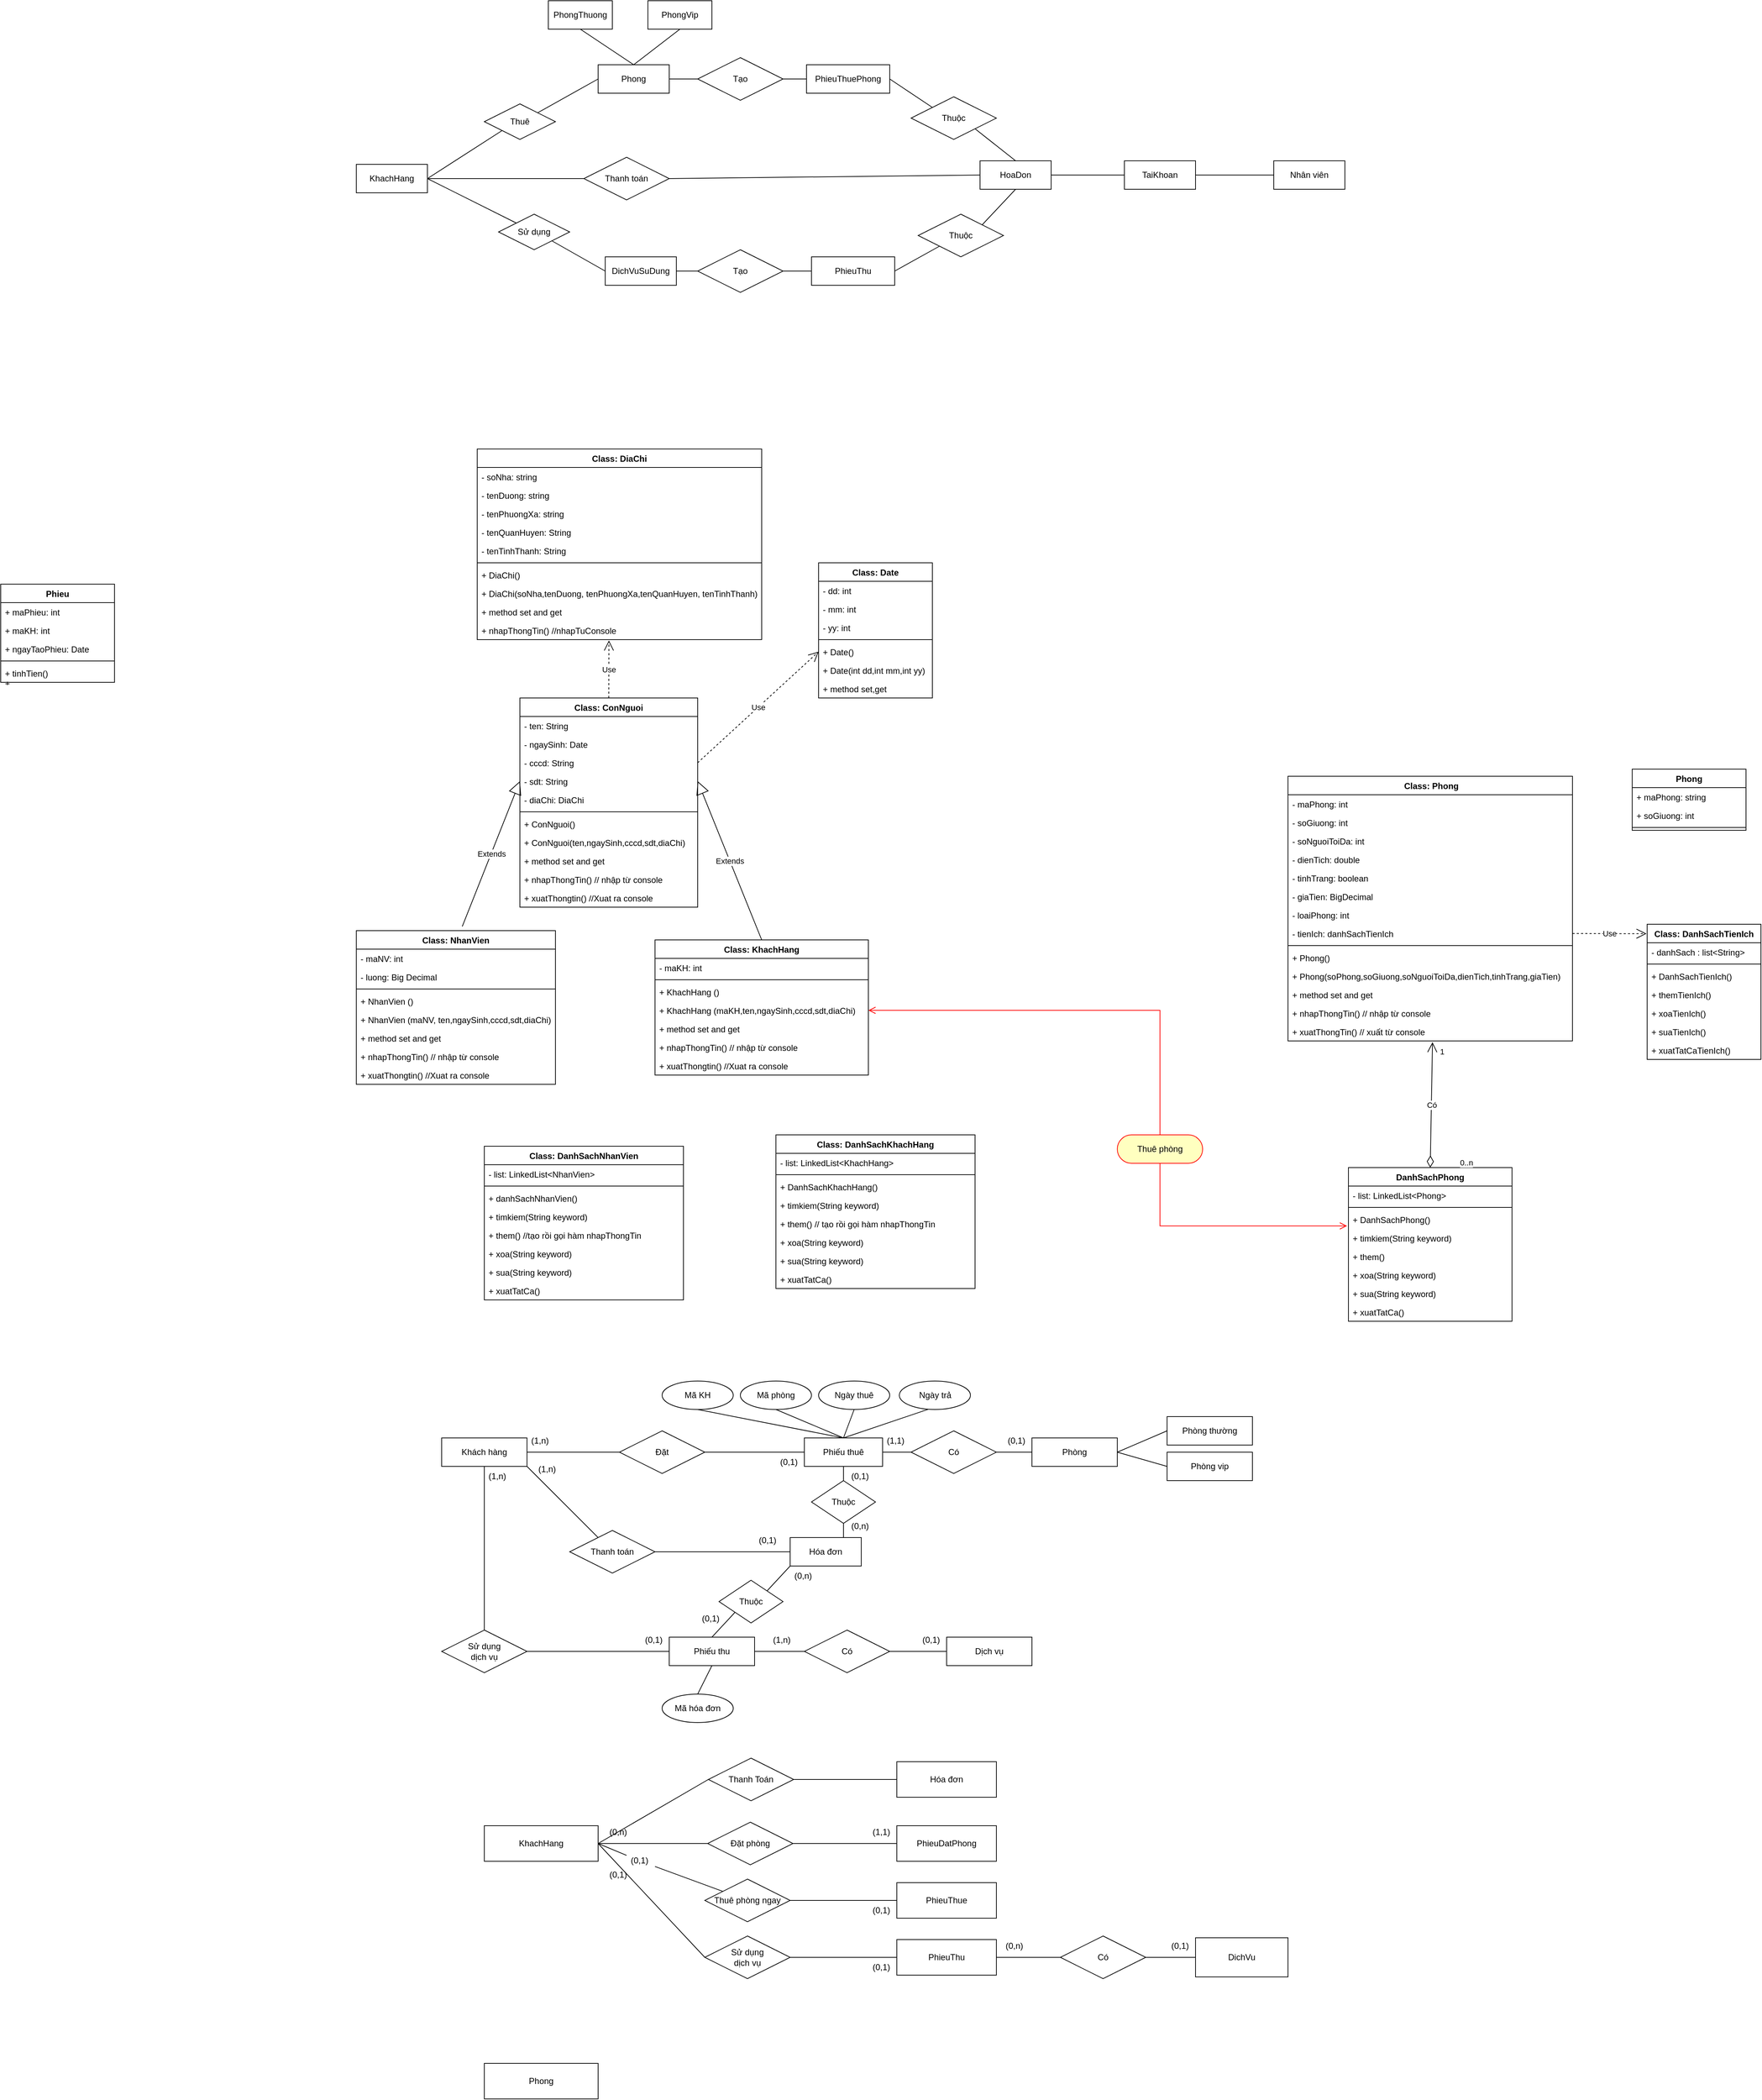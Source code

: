 <mxfile version="15.8.3" type="github">
  <diagram id="kMPrpdw1wE4F1YFI-eZS" name="Page-1">
    <mxGraphModel dx="2957" dy="2081" grid="1" gridSize="10" guides="1" tooltips="1" connect="1" arrows="1" fold="1" page="1" pageScale="1" pageWidth="827" pageHeight="1169" math="0" shadow="0">
      <root>
        <mxCell id="0" />
        <mxCell id="1" parent="0" />
        <mxCell id="qBU-X2Bj4WUoPsnrZZg7-34" value="Class: DanhSachNhanVien" style="swimlane;fontStyle=1;align=center;verticalAlign=top;childLayout=stackLayout;horizontal=1;startSize=26;horizontalStack=0;resizeParent=1;resizeParentMax=0;resizeLast=0;collapsible=1;marginBottom=0;" parent="1" vertex="1">
          <mxGeometry x="40" y="710" width="280" height="216" as="geometry" />
        </mxCell>
        <mxCell id="qBU-X2Bj4WUoPsnrZZg7-35" value="- list: LinkedList&lt;NhanVien&gt;" style="text;strokeColor=none;fillColor=none;align=left;verticalAlign=top;spacingLeft=4;spacingRight=4;overflow=hidden;rotatable=0;points=[[0,0.5],[1,0.5]];portConstraint=eastwest;" parent="qBU-X2Bj4WUoPsnrZZg7-34" vertex="1">
          <mxGeometry y="26" width="280" height="26" as="geometry" />
        </mxCell>
        <mxCell id="qBU-X2Bj4WUoPsnrZZg7-36" value="" style="line;strokeWidth=1;fillColor=none;align=left;verticalAlign=middle;spacingTop=-1;spacingLeft=3;spacingRight=3;rotatable=0;labelPosition=right;points=[];portConstraint=eastwest;" parent="qBU-X2Bj4WUoPsnrZZg7-34" vertex="1">
          <mxGeometry y="52" width="280" height="8" as="geometry" />
        </mxCell>
        <mxCell id="qBU-X2Bj4WUoPsnrZZg7-37" value="+ danhSachNhanVien()" style="text;strokeColor=none;fillColor=none;align=left;verticalAlign=top;spacingLeft=4;spacingRight=4;overflow=hidden;rotatable=0;points=[[0,0.5],[1,0.5]];portConstraint=eastwest;" parent="qBU-X2Bj4WUoPsnrZZg7-34" vertex="1">
          <mxGeometry y="60" width="280" height="26" as="geometry" />
        </mxCell>
        <mxCell id="qBU-X2Bj4WUoPsnrZZg7-100" value="+ timkiem(String keyword)" style="text;strokeColor=none;fillColor=none;align=left;verticalAlign=top;spacingLeft=4;spacingRight=4;overflow=hidden;rotatable=0;points=[[0,0.5],[1,0.5]];portConstraint=eastwest;" parent="qBU-X2Bj4WUoPsnrZZg7-34" vertex="1">
          <mxGeometry y="86" width="280" height="26" as="geometry" />
        </mxCell>
        <mxCell id="qBU-X2Bj4WUoPsnrZZg7-38" value="+ them() //tạo rồi gọi hàm nhapThongTin" style="text;strokeColor=none;fillColor=none;align=left;verticalAlign=top;spacingLeft=4;spacingRight=4;overflow=hidden;rotatable=0;points=[[0,0.5],[1,0.5]];portConstraint=eastwest;" parent="qBU-X2Bj4WUoPsnrZZg7-34" vertex="1">
          <mxGeometry y="112" width="280" height="26" as="geometry" />
        </mxCell>
        <mxCell id="qBU-X2Bj4WUoPsnrZZg7-42" value="+ xoa(String keyword)" style="text;strokeColor=none;fillColor=none;align=left;verticalAlign=top;spacingLeft=4;spacingRight=4;overflow=hidden;rotatable=0;points=[[0,0.5],[1,0.5]];portConstraint=eastwest;" parent="qBU-X2Bj4WUoPsnrZZg7-34" vertex="1">
          <mxGeometry y="138" width="280" height="26" as="geometry" />
        </mxCell>
        <mxCell id="qBU-X2Bj4WUoPsnrZZg7-43" value="+ sua(String keyword)" style="text;strokeColor=none;fillColor=none;align=left;verticalAlign=top;spacingLeft=4;spacingRight=4;overflow=hidden;rotatable=0;points=[[0,0.5],[1,0.5]];portConstraint=eastwest;" parent="qBU-X2Bj4WUoPsnrZZg7-34" vertex="1">
          <mxGeometry y="164" width="280" height="26" as="geometry" />
        </mxCell>
        <mxCell id="qBU-X2Bj4WUoPsnrZZg7-114" value="+ xuatTatCa()" style="text;strokeColor=none;fillColor=none;align=left;verticalAlign=top;spacingLeft=4;spacingRight=4;overflow=hidden;rotatable=0;points=[[0,0.5],[1,0.5]];portConstraint=eastwest;" parent="qBU-X2Bj4WUoPsnrZZg7-34" vertex="1">
          <mxGeometry y="190" width="280" height="26" as="geometry" />
        </mxCell>
        <mxCell id="qBU-X2Bj4WUoPsnrZZg7-44" value="Class: DanhSachKhachHang" style="swimlane;fontStyle=1;align=center;verticalAlign=top;childLayout=stackLayout;horizontal=1;startSize=26;horizontalStack=0;resizeParent=1;resizeParentMax=0;resizeLast=0;collapsible=1;marginBottom=0;" parent="1" vertex="1">
          <mxGeometry x="450" y="694" width="280" height="216" as="geometry" />
        </mxCell>
        <mxCell id="qBU-X2Bj4WUoPsnrZZg7-45" value="- list: LinkedList&lt;KhachHang&gt;" style="text;strokeColor=none;fillColor=none;align=left;verticalAlign=top;spacingLeft=4;spacingRight=4;overflow=hidden;rotatable=0;points=[[0,0.5],[1,0.5]];portConstraint=eastwest;" parent="qBU-X2Bj4WUoPsnrZZg7-44" vertex="1">
          <mxGeometry y="26" width="280" height="26" as="geometry" />
        </mxCell>
        <mxCell id="qBU-X2Bj4WUoPsnrZZg7-46" value="" style="line;strokeWidth=1;fillColor=none;align=left;verticalAlign=middle;spacingTop=-1;spacingLeft=3;spacingRight=3;rotatable=0;labelPosition=right;points=[];portConstraint=eastwest;" parent="qBU-X2Bj4WUoPsnrZZg7-44" vertex="1">
          <mxGeometry y="52" width="280" height="8" as="geometry" />
        </mxCell>
        <mxCell id="qBU-X2Bj4WUoPsnrZZg7-99" value="+ DanhSachKhachHang()" style="text;strokeColor=none;fillColor=none;align=left;verticalAlign=top;spacingLeft=4;spacingRight=4;overflow=hidden;rotatable=0;points=[[0,0.5],[1,0.5]];portConstraint=eastwest;" parent="qBU-X2Bj4WUoPsnrZZg7-44" vertex="1">
          <mxGeometry y="60" width="280" height="26" as="geometry" />
        </mxCell>
        <mxCell id="qBU-X2Bj4WUoPsnrZZg7-47" value="+ timkiem(String keyword)" style="text;strokeColor=none;fillColor=none;align=left;verticalAlign=top;spacingLeft=4;spacingRight=4;overflow=hidden;rotatable=0;points=[[0,0.5],[1,0.5]];portConstraint=eastwest;" parent="qBU-X2Bj4WUoPsnrZZg7-44" vertex="1">
          <mxGeometry y="86" width="280" height="26" as="geometry" />
        </mxCell>
        <mxCell id="qBU-X2Bj4WUoPsnrZZg7-48" value="+ them() // tạo rồi gọi hàm nhapThongTin" style="text;strokeColor=none;fillColor=none;align=left;verticalAlign=top;spacingLeft=4;spacingRight=4;overflow=hidden;rotatable=0;points=[[0,0.5],[1,0.5]];portConstraint=eastwest;" parent="qBU-X2Bj4WUoPsnrZZg7-44" vertex="1">
          <mxGeometry y="112" width="280" height="26" as="geometry" />
        </mxCell>
        <mxCell id="qBU-X2Bj4WUoPsnrZZg7-49" value="+ xoa(String keyword)" style="text;strokeColor=none;fillColor=none;align=left;verticalAlign=top;spacingLeft=4;spacingRight=4;overflow=hidden;rotatable=0;points=[[0,0.5],[1,0.5]];portConstraint=eastwest;" parent="qBU-X2Bj4WUoPsnrZZg7-44" vertex="1">
          <mxGeometry y="138" width="280" height="26" as="geometry" />
        </mxCell>
        <mxCell id="qBU-X2Bj4WUoPsnrZZg7-50" value="+ sua(String keyword)" style="text;strokeColor=none;fillColor=none;align=left;verticalAlign=top;spacingLeft=4;spacingRight=4;overflow=hidden;rotatable=0;points=[[0,0.5],[1,0.5]];portConstraint=eastwest;" parent="qBU-X2Bj4WUoPsnrZZg7-44" vertex="1">
          <mxGeometry y="164" width="280" height="26" as="geometry" />
        </mxCell>
        <mxCell id="qBU-X2Bj4WUoPsnrZZg7-113" value="+ xuatTatCa()" style="text;strokeColor=none;fillColor=none;align=left;verticalAlign=top;spacingLeft=4;spacingRight=4;overflow=hidden;rotatable=0;points=[[0,0.5],[1,0.5]];portConstraint=eastwest;" parent="qBU-X2Bj4WUoPsnrZZg7-44" vertex="1">
          <mxGeometry y="190" width="280" height="26" as="geometry" />
        </mxCell>
        <mxCell id="qBU-X2Bj4WUoPsnrZZg7-57" value=" Class: Phong" style="swimlane;fontStyle=1;align=center;verticalAlign=top;childLayout=stackLayout;horizontal=1;startSize=26;horizontalStack=0;resizeParent=1;resizeParentMax=0;resizeLast=0;collapsible=1;marginBottom=0;" parent="1" vertex="1">
          <mxGeometry x="1170" y="190" width="400" height="372" as="geometry" />
        </mxCell>
        <mxCell id="qBU-X2Bj4WUoPsnrZZg7-58" value="- maPhong: int" style="text;strokeColor=none;fillColor=none;align=left;verticalAlign=top;spacingLeft=4;spacingRight=4;overflow=hidden;rotatable=0;points=[[0,0.5],[1,0.5]];portConstraint=eastwest;" parent="qBU-X2Bj4WUoPsnrZZg7-57" vertex="1">
          <mxGeometry y="26" width="400" height="26" as="geometry" />
        </mxCell>
        <mxCell id="qBU-X2Bj4WUoPsnrZZg7-64" value="- soGiuong: int" style="text;strokeColor=none;fillColor=none;align=left;verticalAlign=top;spacingLeft=4;spacingRight=4;overflow=hidden;rotatable=0;points=[[0,0.5],[1,0.5]];portConstraint=eastwest;" parent="qBU-X2Bj4WUoPsnrZZg7-57" vertex="1">
          <mxGeometry y="52" width="400" height="26" as="geometry" />
        </mxCell>
        <mxCell id="qBU-X2Bj4WUoPsnrZZg7-73" value="- soNguoiToiDa: int" style="text;strokeColor=none;fillColor=none;align=left;verticalAlign=top;spacingLeft=4;spacingRight=4;overflow=hidden;rotatable=0;points=[[0,0.5],[1,0.5]];portConstraint=eastwest;" parent="qBU-X2Bj4WUoPsnrZZg7-57" vertex="1">
          <mxGeometry y="78" width="400" height="26" as="geometry" />
        </mxCell>
        <mxCell id="qBU-X2Bj4WUoPsnrZZg7-61" value="- dienTich: double" style="text;strokeColor=none;fillColor=none;align=left;verticalAlign=top;spacingLeft=4;spacingRight=4;overflow=hidden;rotatable=0;points=[[0,0.5],[1,0.5]];portConstraint=eastwest;" parent="qBU-X2Bj4WUoPsnrZZg7-57" vertex="1">
          <mxGeometry y="104" width="400" height="26" as="geometry" />
        </mxCell>
        <mxCell id="qBU-X2Bj4WUoPsnrZZg7-62" value="- tinhTrang: boolean" style="text;strokeColor=none;fillColor=none;align=left;verticalAlign=top;spacingLeft=4;spacingRight=4;overflow=hidden;rotatable=0;points=[[0,0.5],[1,0.5]];portConstraint=eastwest;" parent="qBU-X2Bj4WUoPsnrZZg7-57" vertex="1">
          <mxGeometry y="130" width="400" height="26" as="geometry" />
        </mxCell>
        <mxCell id="qBU-X2Bj4WUoPsnrZZg7-84" value="- giaTien: BigDecimal" style="text;strokeColor=none;fillColor=none;align=left;verticalAlign=top;spacingLeft=4;spacingRight=4;overflow=hidden;rotatable=0;points=[[0,0.5],[1,0.5]];portConstraint=eastwest;" parent="qBU-X2Bj4WUoPsnrZZg7-57" vertex="1">
          <mxGeometry y="156" width="400" height="26" as="geometry" />
        </mxCell>
        <mxCell id="6TMLlwcTxGyn9dcxGtqk-1" value="- loaiPhong: int" style="text;strokeColor=none;fillColor=none;align=left;verticalAlign=top;spacingLeft=4;spacingRight=4;overflow=hidden;rotatable=0;points=[[0,0.5],[1,0.5]];portConstraint=eastwest;" parent="qBU-X2Bj4WUoPsnrZZg7-57" vertex="1">
          <mxGeometry y="182" width="400" height="26" as="geometry" />
        </mxCell>
        <mxCell id="6TMLlwcTxGyn9dcxGtqk-2" value="- tienIch: danhSachTienIch" style="text;strokeColor=none;fillColor=none;align=left;verticalAlign=top;spacingLeft=4;spacingRight=4;overflow=hidden;rotatable=0;points=[[0,0.5],[1,0.5]];portConstraint=eastwest;" parent="qBU-X2Bj4WUoPsnrZZg7-57" vertex="1">
          <mxGeometry y="208" width="400" height="26" as="geometry" />
        </mxCell>
        <mxCell id="qBU-X2Bj4WUoPsnrZZg7-59" value="" style="line;strokeWidth=1;fillColor=none;align=left;verticalAlign=middle;spacingTop=-1;spacingLeft=3;spacingRight=3;rotatable=0;labelPosition=right;points=[];portConstraint=eastwest;" parent="qBU-X2Bj4WUoPsnrZZg7-57" vertex="1">
          <mxGeometry y="234" width="400" height="8" as="geometry" />
        </mxCell>
        <mxCell id="qBU-X2Bj4WUoPsnrZZg7-60" value="+ Phong()" style="text;strokeColor=none;fillColor=none;align=left;verticalAlign=top;spacingLeft=4;spacingRight=4;overflow=hidden;rotatable=0;points=[[0,0.5],[1,0.5]];portConstraint=eastwest;" parent="qBU-X2Bj4WUoPsnrZZg7-57" vertex="1">
          <mxGeometry y="242" width="400" height="26" as="geometry" />
        </mxCell>
        <mxCell id="qBU-X2Bj4WUoPsnrZZg7-65" value="+ Phong(soPhong,soGiuong,soNguoiToiDa,dienTich,tinhTrang,giaTien)" style="text;strokeColor=none;fillColor=none;align=left;verticalAlign=top;spacingLeft=4;spacingRight=4;overflow=hidden;rotatable=0;points=[[0,0.5],[1,0.5]];portConstraint=eastwest;" parent="qBU-X2Bj4WUoPsnrZZg7-57" vertex="1">
          <mxGeometry y="268" width="400" height="26" as="geometry" />
        </mxCell>
        <mxCell id="qBU-X2Bj4WUoPsnrZZg7-70" value="+ method set and get" style="text;strokeColor=none;fillColor=none;align=left;verticalAlign=top;spacingLeft=4;spacingRight=4;overflow=hidden;rotatable=0;points=[[0,0.5],[1,0.5]];portConstraint=eastwest;" parent="qBU-X2Bj4WUoPsnrZZg7-57" vertex="1">
          <mxGeometry y="294" width="400" height="26" as="geometry" />
        </mxCell>
        <mxCell id="qBU-X2Bj4WUoPsnrZZg7-71" value="+ nhapThongTin() // nhập từ console" style="text;strokeColor=none;fillColor=none;align=left;verticalAlign=top;spacingLeft=4;spacingRight=4;overflow=hidden;rotatable=0;points=[[0,0.5],[1,0.5]];portConstraint=eastwest;" parent="qBU-X2Bj4WUoPsnrZZg7-57" vertex="1">
          <mxGeometry y="320" width="400" height="26" as="geometry" />
        </mxCell>
        <mxCell id="qBU-X2Bj4WUoPsnrZZg7-72" value="+ xuatThongTin() // xuất từ console" style="text;strokeColor=none;fillColor=none;align=left;verticalAlign=top;spacingLeft=4;spacingRight=4;overflow=hidden;rotatable=0;points=[[0,0.5],[1,0.5]];portConstraint=eastwest;" parent="qBU-X2Bj4WUoPsnrZZg7-57" vertex="1">
          <mxGeometry y="346" width="400" height="26" as="geometry" />
        </mxCell>
        <mxCell id="qBU-X2Bj4WUoPsnrZZg7-91" value="Class: DanhSachTienIch" style="swimlane;fontStyle=1;align=center;verticalAlign=top;childLayout=stackLayout;horizontal=1;startSize=26;horizontalStack=0;resizeParent=1;resizeParentMax=0;resizeLast=0;collapsible=1;marginBottom=0;" parent="1" vertex="1">
          <mxGeometry x="1675" y="398" width="160" height="190" as="geometry" />
        </mxCell>
        <mxCell id="qBU-X2Bj4WUoPsnrZZg7-95" value="- danhSach : list&lt;String&gt;" style="text;strokeColor=none;fillColor=none;align=left;verticalAlign=top;spacingLeft=4;spacingRight=4;overflow=hidden;rotatable=0;points=[[0,0.5],[1,0.5]];portConstraint=eastwest;" parent="qBU-X2Bj4WUoPsnrZZg7-91" vertex="1">
          <mxGeometry y="26" width="160" height="26" as="geometry" />
        </mxCell>
        <mxCell id="qBU-X2Bj4WUoPsnrZZg7-93" value="" style="line;strokeWidth=1;fillColor=none;align=left;verticalAlign=middle;spacingTop=-1;spacingLeft=3;spacingRight=3;rotatable=0;labelPosition=right;points=[];portConstraint=eastwest;" parent="qBU-X2Bj4WUoPsnrZZg7-91" vertex="1">
          <mxGeometry y="52" width="160" height="8" as="geometry" />
        </mxCell>
        <mxCell id="qBU-X2Bj4WUoPsnrZZg7-94" value="+ DanhSachTienIch()" style="text;strokeColor=none;fillColor=none;align=left;verticalAlign=top;spacingLeft=4;spacingRight=4;overflow=hidden;rotatable=0;points=[[0,0.5],[1,0.5]];portConstraint=eastwest;" parent="qBU-X2Bj4WUoPsnrZZg7-91" vertex="1">
          <mxGeometry y="60" width="160" height="26" as="geometry" />
        </mxCell>
        <mxCell id="qBU-X2Bj4WUoPsnrZZg7-97" value="+ themTienIch()" style="text;strokeColor=none;fillColor=none;align=left;verticalAlign=top;spacingLeft=4;spacingRight=4;overflow=hidden;rotatable=0;points=[[0,0.5],[1,0.5]];portConstraint=eastwest;" parent="qBU-X2Bj4WUoPsnrZZg7-91" vertex="1">
          <mxGeometry y="86" width="160" height="26" as="geometry" />
        </mxCell>
        <mxCell id="qBU-X2Bj4WUoPsnrZZg7-101" value="+ xoaTienIch()" style="text;strokeColor=none;fillColor=none;align=left;verticalAlign=top;spacingLeft=4;spacingRight=4;overflow=hidden;rotatable=0;points=[[0,0.5],[1,0.5]];portConstraint=eastwest;" parent="qBU-X2Bj4WUoPsnrZZg7-91" vertex="1">
          <mxGeometry y="112" width="160" height="26" as="geometry" />
        </mxCell>
        <mxCell id="qBU-X2Bj4WUoPsnrZZg7-102" value="+ suaTienIch()" style="text;strokeColor=none;fillColor=none;align=left;verticalAlign=top;spacingLeft=4;spacingRight=4;overflow=hidden;rotatable=0;points=[[0,0.5],[1,0.5]];portConstraint=eastwest;" parent="qBU-X2Bj4WUoPsnrZZg7-91" vertex="1">
          <mxGeometry y="138" width="160" height="26" as="geometry" />
        </mxCell>
        <mxCell id="qBU-X2Bj4WUoPsnrZZg7-103" value="+ xuatTatCaTienIch()" style="text;strokeColor=none;fillColor=none;align=left;verticalAlign=top;spacingLeft=4;spacingRight=4;overflow=hidden;rotatable=0;points=[[0,0.5],[1,0.5]];portConstraint=eastwest;" parent="qBU-X2Bj4WUoPsnrZZg7-91" vertex="1">
          <mxGeometry y="164" width="160" height="26" as="geometry" />
        </mxCell>
        <mxCell id="qBU-X2Bj4WUoPsnrZZg7-104" value="DanhSachPhong" style="swimlane;fontStyle=1;align=center;verticalAlign=top;childLayout=stackLayout;horizontal=1;startSize=26;horizontalStack=0;resizeParent=1;resizeParentMax=0;resizeLast=0;collapsible=1;marginBottom=0;" parent="1" vertex="1">
          <mxGeometry x="1255" y="740" width="230" height="216" as="geometry" />
        </mxCell>
        <mxCell id="qBU-X2Bj4WUoPsnrZZg7-105" value="- list: LinkedList&lt;Phong&gt;" style="text;strokeColor=none;fillColor=none;align=left;verticalAlign=top;spacingLeft=4;spacingRight=4;overflow=hidden;rotatable=0;points=[[0,0.5],[1,0.5]];portConstraint=eastwest;" parent="qBU-X2Bj4WUoPsnrZZg7-104" vertex="1">
          <mxGeometry y="26" width="230" height="26" as="geometry" />
        </mxCell>
        <mxCell id="qBU-X2Bj4WUoPsnrZZg7-106" value="" style="line;strokeWidth=1;fillColor=none;align=left;verticalAlign=middle;spacingTop=-1;spacingLeft=3;spacingRight=3;rotatable=0;labelPosition=right;points=[];portConstraint=eastwest;" parent="qBU-X2Bj4WUoPsnrZZg7-104" vertex="1">
          <mxGeometry y="52" width="230" height="8" as="geometry" />
        </mxCell>
        <mxCell id="qBU-X2Bj4WUoPsnrZZg7-107" value="+ DanhSachPhong()" style="text;strokeColor=none;fillColor=none;align=left;verticalAlign=top;spacingLeft=4;spacingRight=4;overflow=hidden;rotatable=0;points=[[0,0.5],[1,0.5]];portConstraint=eastwest;" parent="qBU-X2Bj4WUoPsnrZZg7-104" vertex="1">
          <mxGeometry y="60" width="230" height="26" as="geometry" />
        </mxCell>
        <mxCell id="qBU-X2Bj4WUoPsnrZZg7-108" value="+ timkiem(String keyword)" style="text;strokeColor=none;fillColor=none;align=left;verticalAlign=top;spacingLeft=4;spacingRight=4;overflow=hidden;rotatable=0;points=[[0,0.5],[1,0.5]];portConstraint=eastwest;" parent="qBU-X2Bj4WUoPsnrZZg7-104" vertex="1">
          <mxGeometry y="86" width="230" height="26" as="geometry" />
        </mxCell>
        <mxCell id="qBU-X2Bj4WUoPsnrZZg7-109" value="+ them()" style="text;strokeColor=none;fillColor=none;align=left;verticalAlign=top;spacingLeft=4;spacingRight=4;overflow=hidden;rotatable=0;points=[[0,0.5],[1,0.5]];portConstraint=eastwest;" parent="qBU-X2Bj4WUoPsnrZZg7-104" vertex="1">
          <mxGeometry y="112" width="230" height="26" as="geometry" />
        </mxCell>
        <mxCell id="qBU-X2Bj4WUoPsnrZZg7-110" value="+ xoa(String keyword)" style="text;strokeColor=none;fillColor=none;align=left;verticalAlign=top;spacingLeft=4;spacingRight=4;overflow=hidden;rotatable=0;points=[[0,0.5],[1,0.5]];portConstraint=eastwest;" parent="qBU-X2Bj4WUoPsnrZZg7-104" vertex="1">
          <mxGeometry y="138" width="230" height="26" as="geometry" />
        </mxCell>
        <mxCell id="qBU-X2Bj4WUoPsnrZZg7-111" value="+ sua(String keyword)" style="text;strokeColor=none;fillColor=none;align=left;verticalAlign=top;spacingLeft=4;spacingRight=4;overflow=hidden;rotatable=0;points=[[0,0.5],[1,0.5]];portConstraint=eastwest;" parent="qBU-X2Bj4WUoPsnrZZg7-104" vertex="1">
          <mxGeometry y="164" width="230" height="26" as="geometry" />
        </mxCell>
        <mxCell id="qBU-X2Bj4WUoPsnrZZg7-112" value="+ xuatTatCa()" style="text;strokeColor=none;fillColor=none;align=left;verticalAlign=top;spacingLeft=4;spacingRight=4;overflow=hidden;rotatable=0;points=[[0,0.5],[1,0.5]];portConstraint=eastwest;" parent="qBU-X2Bj4WUoPsnrZZg7-104" vertex="1">
          <mxGeometry y="190" width="230" height="26" as="geometry" />
        </mxCell>
        <mxCell id="qBU-X2Bj4WUoPsnrZZg7-117" style="edgeStyle=none;rounded=0;orthogonalLoop=1;jettySize=auto;html=1;exitX=0.75;exitY=0;exitDx=0;exitDy=0;" parent="1" source="qBU-X2Bj4WUoPsnrZZg7-104" target="qBU-X2Bj4WUoPsnrZZg7-104" edge="1">
          <mxGeometry relative="1" as="geometry" />
        </mxCell>
        <mxCell id="2VzvHY2PfIoo-pRxmY4y-52" style="edgeStyle=none;rounded=0;orthogonalLoop=1;jettySize=auto;html=1;exitX=0.75;exitY=0;exitDx=0;exitDy=0;" parent="1" source="qBU-X2Bj4WUoPsnrZZg7-104" target="qBU-X2Bj4WUoPsnrZZg7-104" edge="1">
          <mxGeometry relative="1" as="geometry" />
        </mxCell>
        <mxCell id="2VzvHY2PfIoo-pRxmY4y-60" value="Có" style="endArrow=open;html=1;endSize=12;startArrow=diamondThin;startSize=14;startFill=0;rounded=0;entryX=0.508;entryY=1.066;entryDx=0;entryDy=0;entryPerimeter=0;exitX=0.5;exitY=0;exitDx=0;exitDy=0;" parent="1" source="qBU-X2Bj4WUoPsnrZZg7-104" target="qBU-X2Bj4WUoPsnrZZg7-72" edge="1">
          <mxGeometry relative="1" as="geometry">
            <mxPoint x="1410" y="720" as="sourcePoint" />
            <mxPoint x="1757.63" y="669.61" as="targetPoint" />
          </mxGeometry>
        </mxCell>
        <mxCell id="2VzvHY2PfIoo-pRxmY4y-61" value="0..n" style="edgeLabel;resizable=0;html=1;align=left;verticalAlign=top;" parent="2VzvHY2PfIoo-pRxmY4y-60" connectable="0" vertex="1">
          <mxGeometry x="-1" relative="1" as="geometry">
            <mxPoint x="40" y="-20" as="offset" />
          </mxGeometry>
        </mxCell>
        <mxCell id="2VzvHY2PfIoo-pRxmY4y-62" value="1" style="edgeLabel;resizable=0;html=1;align=right;verticalAlign=top;" parent="2VzvHY2PfIoo-pRxmY4y-60" connectable="0" vertex="1">
          <mxGeometry x="1" relative="1" as="geometry">
            <mxPoint x="17" as="offset" />
          </mxGeometry>
        </mxCell>
        <mxCell id="6TMLlwcTxGyn9dcxGtqk-43" value="" style="group;container=1;" parent="1" vertex="1" connectable="0">
          <mxGeometry x="-140" y="-820" width="1480" height="330" as="geometry" />
        </mxCell>
        <mxCell id="6TMLlwcTxGyn9dcxGtqk-8" value="KhachHang" style="whiteSpace=wrap;html=1;align=center;" parent="6TMLlwcTxGyn9dcxGtqk-43" vertex="1">
          <mxGeometry y="150" width="100" height="40" as="geometry" />
        </mxCell>
        <mxCell id="6TMLlwcTxGyn9dcxGtqk-9" value="Phong" style="whiteSpace=wrap;html=1;align=center;" parent="6TMLlwcTxGyn9dcxGtqk-43" vertex="1">
          <mxGeometry x="340" y="10" width="100" height="40" as="geometry" />
        </mxCell>
        <mxCell id="6TMLlwcTxGyn9dcxGtqk-10" value="TaiKhoan" style="whiteSpace=wrap;html=1;align=center;" parent="6TMLlwcTxGyn9dcxGtqk-43" vertex="1">
          <mxGeometry x="1080" y="145" width="100" height="40" as="geometry" />
        </mxCell>
        <mxCell id="6TMLlwcTxGyn9dcxGtqk-11" value="DichVuSuDung" style="whiteSpace=wrap;html=1;align=center;" parent="6TMLlwcTxGyn9dcxGtqk-43" vertex="1">
          <mxGeometry x="350" y="280" width="100" height="40" as="geometry" />
        </mxCell>
        <mxCell id="6TMLlwcTxGyn9dcxGtqk-12" value="HoaDon" style="whiteSpace=wrap;html=1;align=center;" parent="6TMLlwcTxGyn9dcxGtqk-43" vertex="1">
          <mxGeometry x="877" y="145" width="100" height="40" as="geometry" />
        </mxCell>
        <mxCell id="6TMLlwcTxGyn9dcxGtqk-13" value="PhieuThuePhong" style="whiteSpace=wrap;html=1;align=center;" parent="6TMLlwcTxGyn9dcxGtqk-43" vertex="1">
          <mxGeometry x="633" y="10" width="117" height="40" as="geometry" />
        </mxCell>
        <mxCell id="6TMLlwcTxGyn9dcxGtqk-14" value="PhieuThu" style="whiteSpace=wrap;html=1;align=center;" parent="6TMLlwcTxGyn9dcxGtqk-43" vertex="1">
          <mxGeometry x="640" y="280" width="117" height="40" as="geometry" />
        </mxCell>
        <mxCell id="6TMLlwcTxGyn9dcxGtqk-17" value="Thuê" style="shape=rhombus;perimeter=rhombusPerimeter;whiteSpace=wrap;html=1;align=center;" parent="6TMLlwcTxGyn9dcxGtqk-43" vertex="1">
          <mxGeometry x="180" y="65" width="100" height="50" as="geometry" />
        </mxCell>
        <mxCell id="6TMLlwcTxGyn9dcxGtqk-18" value="Sử dụng" style="shape=rhombus;perimeter=rhombusPerimeter;whiteSpace=wrap;html=1;align=center;" parent="6TMLlwcTxGyn9dcxGtqk-43" vertex="1">
          <mxGeometry x="200" y="220" width="100" height="50" as="geometry" />
        </mxCell>
        <mxCell id="6TMLlwcTxGyn9dcxGtqk-19" value="" style="endArrow=none;html=1;rounded=0;exitX=1;exitY=0.5;exitDx=0;exitDy=0;entryX=0;entryY=1;entryDx=0;entryDy=0;" parent="6TMLlwcTxGyn9dcxGtqk-43" source="6TMLlwcTxGyn9dcxGtqk-8" target="6TMLlwcTxGyn9dcxGtqk-17" edge="1">
          <mxGeometry relative="1" as="geometry">
            <mxPoint x="150" y="250" as="sourcePoint" />
            <mxPoint x="310" y="250" as="targetPoint" />
          </mxGeometry>
        </mxCell>
        <mxCell id="6TMLlwcTxGyn9dcxGtqk-20" value="" style="endArrow=none;html=1;rounded=0;exitX=1;exitY=0;exitDx=0;exitDy=0;entryX=0;entryY=0.5;entryDx=0;entryDy=0;" parent="6TMLlwcTxGyn9dcxGtqk-43" source="6TMLlwcTxGyn9dcxGtqk-17" target="6TMLlwcTxGyn9dcxGtqk-9" edge="1">
          <mxGeometry relative="1" as="geometry">
            <mxPoint x="150" y="250" as="sourcePoint" />
            <mxPoint x="310" y="250" as="targetPoint" />
          </mxGeometry>
        </mxCell>
        <mxCell id="6TMLlwcTxGyn9dcxGtqk-21" value="" style="endArrow=none;html=1;rounded=0;exitX=1;exitY=0.5;exitDx=0;exitDy=0;entryX=0;entryY=0;entryDx=0;entryDy=0;" parent="6TMLlwcTxGyn9dcxGtqk-43" source="6TMLlwcTxGyn9dcxGtqk-8" target="6TMLlwcTxGyn9dcxGtqk-18" edge="1">
          <mxGeometry relative="1" as="geometry">
            <mxPoint x="150" y="250" as="sourcePoint" />
            <mxPoint x="310" y="250" as="targetPoint" />
          </mxGeometry>
        </mxCell>
        <mxCell id="6TMLlwcTxGyn9dcxGtqk-22" value="" style="endArrow=none;html=1;rounded=0;exitX=1;exitY=1;exitDx=0;exitDy=0;entryX=0;entryY=0.5;entryDx=0;entryDy=0;" parent="6TMLlwcTxGyn9dcxGtqk-43" source="6TMLlwcTxGyn9dcxGtqk-18" target="6TMLlwcTxGyn9dcxGtqk-11" edge="1">
          <mxGeometry relative="1" as="geometry">
            <mxPoint x="150" y="250" as="sourcePoint" />
            <mxPoint x="310" y="250" as="targetPoint" />
          </mxGeometry>
        </mxCell>
        <mxCell id="6TMLlwcTxGyn9dcxGtqk-27" value="" style="endArrow=none;html=1;rounded=0;exitX=0;exitY=0.5;exitDx=0;exitDy=0;entryX=1;entryY=0.5;entryDx=0;entryDy=0;" parent="6TMLlwcTxGyn9dcxGtqk-43" source="6TMLlwcTxGyn9dcxGtqk-10" target="6TMLlwcTxGyn9dcxGtqk-12" edge="1">
          <mxGeometry relative="1" as="geometry">
            <mxPoint x="590" y="250" as="sourcePoint" />
            <mxPoint x="750" y="250" as="targetPoint" />
          </mxGeometry>
        </mxCell>
        <mxCell id="6TMLlwcTxGyn9dcxGtqk-28" value="Nhân viên" style="whiteSpace=wrap;html=1;align=center;" parent="6TMLlwcTxGyn9dcxGtqk-43" vertex="1">
          <mxGeometry x="1290" y="145" width="100" height="40" as="geometry" />
        </mxCell>
        <mxCell id="6TMLlwcTxGyn9dcxGtqk-29" value="" style="endArrow=none;html=1;rounded=0;exitX=1;exitY=0.5;exitDx=0;exitDy=0;entryX=0;entryY=0.5;entryDx=0;entryDy=0;" parent="6TMLlwcTxGyn9dcxGtqk-43" source="6TMLlwcTxGyn9dcxGtqk-10" target="6TMLlwcTxGyn9dcxGtqk-28" edge="1">
          <mxGeometry relative="1" as="geometry">
            <mxPoint x="1060" y="250" as="sourcePoint" />
            <mxPoint x="1220" y="250" as="targetPoint" />
          </mxGeometry>
        </mxCell>
        <mxCell id="6TMLlwcTxGyn9dcxGtqk-31" value="Tạo" style="shape=rhombus;perimeter=rhombusPerimeter;whiteSpace=wrap;html=1;align=center;" parent="6TMLlwcTxGyn9dcxGtqk-43" vertex="1">
          <mxGeometry x="480" width="120" height="60" as="geometry" />
        </mxCell>
        <mxCell id="6TMLlwcTxGyn9dcxGtqk-32" value="Tạo" style="shape=rhombus;perimeter=rhombusPerimeter;whiteSpace=wrap;html=1;align=center;" parent="6TMLlwcTxGyn9dcxGtqk-43" vertex="1">
          <mxGeometry x="480" y="270" width="120" height="60" as="geometry" />
        </mxCell>
        <mxCell id="6TMLlwcTxGyn9dcxGtqk-33" value="" style="endArrow=none;html=1;rounded=0;exitX=1;exitY=0.5;exitDx=0;exitDy=0;entryX=0;entryY=0.5;entryDx=0;entryDy=0;" parent="6TMLlwcTxGyn9dcxGtqk-43" source="6TMLlwcTxGyn9dcxGtqk-9" target="6TMLlwcTxGyn9dcxGtqk-31" edge="1">
          <mxGeometry relative="1" as="geometry">
            <mxPoint x="380" y="260" as="sourcePoint" />
            <mxPoint x="540" y="260" as="targetPoint" />
          </mxGeometry>
        </mxCell>
        <mxCell id="6TMLlwcTxGyn9dcxGtqk-34" value="" style="endArrow=none;html=1;rounded=0;exitX=1;exitY=0.5;exitDx=0;exitDy=0;entryX=0;entryY=0.5;entryDx=0;entryDy=0;" parent="6TMLlwcTxGyn9dcxGtqk-43" source="6TMLlwcTxGyn9dcxGtqk-31" target="6TMLlwcTxGyn9dcxGtqk-13" edge="1">
          <mxGeometry relative="1" as="geometry">
            <mxPoint x="380" y="260" as="sourcePoint" />
            <mxPoint x="540" y="260" as="targetPoint" />
          </mxGeometry>
        </mxCell>
        <mxCell id="6TMLlwcTxGyn9dcxGtqk-35" value="" style="endArrow=none;html=1;rounded=0;exitX=1;exitY=0.5;exitDx=0;exitDy=0;entryX=0;entryY=0.5;entryDx=0;entryDy=0;" parent="6TMLlwcTxGyn9dcxGtqk-43" source="6TMLlwcTxGyn9dcxGtqk-11" target="6TMLlwcTxGyn9dcxGtqk-32" edge="1">
          <mxGeometry relative="1" as="geometry">
            <mxPoint x="380" y="260" as="sourcePoint" />
            <mxPoint x="540" y="260" as="targetPoint" />
          </mxGeometry>
        </mxCell>
        <mxCell id="6TMLlwcTxGyn9dcxGtqk-36" value="" style="endArrow=none;html=1;rounded=0;exitX=1;exitY=0.5;exitDx=0;exitDy=0;entryX=0;entryY=0.5;entryDx=0;entryDy=0;" parent="6TMLlwcTxGyn9dcxGtqk-43" source="6TMLlwcTxGyn9dcxGtqk-32" target="6TMLlwcTxGyn9dcxGtqk-14" edge="1">
          <mxGeometry relative="1" as="geometry">
            <mxPoint x="380" y="260" as="sourcePoint" />
            <mxPoint x="540" y="260" as="targetPoint" />
          </mxGeometry>
        </mxCell>
        <mxCell id="6TMLlwcTxGyn9dcxGtqk-37" value="Thuộc" style="shape=rhombus;perimeter=rhombusPerimeter;whiteSpace=wrap;html=1;align=center;" parent="6TMLlwcTxGyn9dcxGtqk-43" vertex="1">
          <mxGeometry x="790" y="220" width="120" height="60" as="geometry" />
        </mxCell>
        <mxCell id="6TMLlwcTxGyn9dcxGtqk-38" value="Thanh toán" style="shape=rhombus;perimeter=rhombusPerimeter;whiteSpace=wrap;html=1;align=center;" parent="6TMLlwcTxGyn9dcxGtqk-43" vertex="1">
          <mxGeometry x="320" y="140" width="120" height="60" as="geometry" />
        </mxCell>
        <mxCell id="6TMLlwcTxGyn9dcxGtqk-39" value="" style="endArrow=none;html=1;rounded=0;exitX=1;exitY=0.5;exitDx=0;exitDy=0;entryX=0;entryY=1;entryDx=0;entryDy=0;" parent="6TMLlwcTxGyn9dcxGtqk-43" source="6TMLlwcTxGyn9dcxGtqk-14" target="6TMLlwcTxGyn9dcxGtqk-37" edge="1">
          <mxGeometry relative="1" as="geometry">
            <mxPoint x="900" y="260" as="sourcePoint" />
            <mxPoint x="1060" y="260" as="targetPoint" />
          </mxGeometry>
        </mxCell>
        <mxCell id="6TMLlwcTxGyn9dcxGtqk-40" value="" style="endArrow=none;html=1;rounded=0;exitX=1;exitY=0;exitDx=0;exitDy=0;entryX=0.5;entryY=1;entryDx=0;entryDy=0;" parent="6TMLlwcTxGyn9dcxGtqk-43" source="6TMLlwcTxGyn9dcxGtqk-37" target="6TMLlwcTxGyn9dcxGtqk-12" edge="1">
          <mxGeometry relative="1" as="geometry">
            <mxPoint x="900" y="260" as="sourcePoint" />
            <mxPoint x="1060" y="260" as="targetPoint" />
          </mxGeometry>
        </mxCell>
        <mxCell id="6TMLlwcTxGyn9dcxGtqk-41" value="" style="endArrow=none;html=1;rounded=0;exitX=1;exitY=0.5;exitDx=0;exitDy=0;entryX=0;entryY=0.5;entryDx=0;entryDy=0;" parent="6TMLlwcTxGyn9dcxGtqk-43" source="6TMLlwcTxGyn9dcxGtqk-8" target="6TMLlwcTxGyn9dcxGtqk-38" edge="1">
          <mxGeometry relative="1" as="geometry">
            <mxPoint x="900" y="260" as="sourcePoint" />
            <mxPoint x="1060" y="260" as="targetPoint" />
          </mxGeometry>
        </mxCell>
        <mxCell id="6TMLlwcTxGyn9dcxGtqk-63" value="Thuộc" style="shape=rhombus;perimeter=rhombusPerimeter;whiteSpace=wrap;html=1;align=center;" parent="6TMLlwcTxGyn9dcxGtqk-43" vertex="1">
          <mxGeometry x="780" y="55" width="120" height="60" as="geometry" />
        </mxCell>
        <mxCell id="6TMLlwcTxGyn9dcxGtqk-64" value="" style="endArrow=none;html=1;rounded=0;exitX=1;exitY=0.5;exitDx=0;exitDy=0;entryX=0;entryY=0;entryDx=0;entryDy=0;" parent="6TMLlwcTxGyn9dcxGtqk-43" source="6TMLlwcTxGyn9dcxGtqk-13" target="6TMLlwcTxGyn9dcxGtqk-63" edge="1">
          <mxGeometry relative="1" as="geometry">
            <mxPoint x="667.0" y="70" as="sourcePoint" />
            <mxPoint x="1210" y="760" as="targetPoint" />
          </mxGeometry>
        </mxCell>
        <mxCell id="6TMLlwcTxGyn9dcxGtqk-66" value="" style="endArrow=none;html=1;rounded=0;exitX=1;exitY=1;exitDx=0;exitDy=0;entryX=0.5;entryY=0;entryDx=0;entryDy=0;" parent="6TMLlwcTxGyn9dcxGtqk-43" source="6TMLlwcTxGyn9dcxGtqk-63" target="6TMLlwcTxGyn9dcxGtqk-12" edge="1">
          <mxGeometry relative="1" as="geometry">
            <mxPoint x="630" y="240" as="sourcePoint" />
            <mxPoint x="790" y="240" as="targetPoint" />
          </mxGeometry>
        </mxCell>
        <mxCell id="JhH7VWuU2nASdLYDnK6B-8" value="" style="endArrow=none;html=1;rounded=0;exitX=1;exitY=0.5;exitDx=0;exitDy=0;entryX=0;entryY=0.5;entryDx=0;entryDy=0;" parent="6TMLlwcTxGyn9dcxGtqk-43" source="6TMLlwcTxGyn9dcxGtqk-38" target="6TMLlwcTxGyn9dcxGtqk-12" edge="1">
          <mxGeometry relative="1" as="geometry">
            <mxPoint x="580" y="110" as="sourcePoint" />
            <mxPoint x="470" y="170" as="targetPoint" />
          </mxGeometry>
        </mxCell>
        <mxCell id="6TMLlwcTxGyn9dcxGtqk-45" value="Use" style="endArrow=open;endSize=12;dashed=1;html=1;rounded=0;exitX=1;exitY=0.5;exitDx=0;exitDy=0;entryX=-0.006;entryY=0.07;entryDx=0;entryDy=0;entryPerimeter=0;" parent="1" source="6TMLlwcTxGyn9dcxGtqk-2" target="qBU-X2Bj4WUoPsnrZZg7-91" edge="1">
          <mxGeometry width="160" relative="1" as="geometry">
            <mxPoint x="1170" y="400" as="sourcePoint" />
            <mxPoint x="1330" y="400" as="targetPoint" />
          </mxGeometry>
        </mxCell>
        <mxCell id="6TMLlwcTxGyn9dcxGtqk-48" value="Thuê phòng" style="rounded=1;whiteSpace=wrap;html=1;arcSize=50;fontColor=#000000;fillColor=#ffffc0;strokeColor=#ff0000;" parent="1" vertex="1">
          <mxGeometry x="930" y="694" width="120" height="40" as="geometry" />
        </mxCell>
        <mxCell id="6TMLlwcTxGyn9dcxGtqk-49" value="" style="edgeStyle=orthogonalEdgeStyle;html=1;verticalAlign=bottom;endArrow=open;endSize=8;strokeColor=#ff0000;rounded=0;entryX=1;entryY=0.5;entryDx=0;entryDy=0;" parent="1" source="6TMLlwcTxGyn9dcxGtqk-48" target="qBU-X2Bj4WUoPsnrZZg7-41" edge="1">
          <mxGeometry relative="1" as="geometry">
            <mxPoint x="740.0" y="919.0" as="targetPoint" />
          </mxGeometry>
        </mxCell>
        <mxCell id="6TMLlwcTxGyn9dcxGtqk-52" value="" style="edgeStyle=orthogonalEdgeStyle;html=1;verticalAlign=bottom;endArrow=open;endSize=8;strokeColor=#ff0000;rounded=0;exitX=0.5;exitY=1;exitDx=0;exitDy=0;" parent="1" source="6TMLlwcTxGyn9dcxGtqk-48" edge="1">
          <mxGeometry relative="1" as="geometry">
            <mxPoint x="1253" y="822" as="targetPoint" />
            <mxPoint x="1170.0" y="941.0" as="sourcePoint" />
            <Array as="points">
              <mxPoint x="990" y="822" />
            </Array>
          </mxGeometry>
        </mxCell>
        <mxCell id="JhH7VWuU2nASdLYDnK6B-2" value="PhongThuong" style="rounded=0;whiteSpace=wrap;html=1;" parent="1" vertex="1">
          <mxGeometry x="130" y="-900" width="90" height="40" as="geometry" />
        </mxCell>
        <mxCell id="JhH7VWuU2nASdLYDnK6B-3" value="PhongVip" style="rounded=0;whiteSpace=wrap;html=1;" parent="1" vertex="1">
          <mxGeometry x="270" y="-900" width="90" height="40" as="geometry" />
        </mxCell>
        <mxCell id="JhH7VWuU2nASdLYDnK6B-5" value="" style="endArrow=none;html=1;rounded=0;exitX=0.5;exitY=1;exitDx=0;exitDy=0;entryX=0.5;entryY=0;entryDx=0;entryDy=0;" parent="1" source="JhH7VWuU2nASdLYDnK6B-2" target="6TMLlwcTxGyn9dcxGtqk-9" edge="1">
          <mxGeometry relative="1" as="geometry">
            <mxPoint x="430" y="-750" as="sourcePoint" />
            <mxPoint x="590" y="-750" as="targetPoint" />
          </mxGeometry>
        </mxCell>
        <mxCell id="JhH7VWuU2nASdLYDnK6B-6" value="" style="endArrow=none;html=1;rounded=0;exitX=0.5;exitY=0;exitDx=0;exitDy=0;entryX=0.5;entryY=1;entryDx=0;entryDy=0;" parent="1" source="6TMLlwcTxGyn9dcxGtqk-9" target="JhH7VWuU2nASdLYDnK6B-3" edge="1">
          <mxGeometry relative="1" as="geometry">
            <mxPoint x="430" y="-750" as="sourcePoint" />
            <mxPoint x="590" y="-750" as="targetPoint" />
          </mxGeometry>
        </mxCell>
        <mxCell id="5F1Zed0srE-okiLt0dIu-1" value="Phong" style="swimlane;fontStyle=1;align=center;verticalAlign=top;childLayout=stackLayout;horizontal=1;startSize=26;horizontalStack=0;resizeParent=1;resizeParentMax=0;resizeLast=0;collapsible=1;marginBottom=0;" parent="1" vertex="1">
          <mxGeometry x="1654" y="180" width="160" height="86" as="geometry" />
        </mxCell>
        <mxCell id="5F1Zed0srE-okiLt0dIu-2" value="+ maPhong: string" style="text;strokeColor=none;fillColor=none;align=left;verticalAlign=top;spacingLeft=4;spacingRight=4;overflow=hidden;rotatable=0;points=[[0,0.5],[1,0.5]];portConstraint=eastwest;" parent="5F1Zed0srE-okiLt0dIu-1" vertex="1">
          <mxGeometry y="26" width="160" height="26" as="geometry" />
        </mxCell>
        <mxCell id="5F1Zed0srE-okiLt0dIu-5" value="+ soGiuong: int" style="text;strokeColor=none;fillColor=none;align=left;verticalAlign=top;spacingLeft=4;spacingRight=4;overflow=hidden;rotatable=0;points=[[0,0.5],[1,0.5]];portConstraint=eastwest;" parent="5F1Zed0srE-okiLt0dIu-1" vertex="1">
          <mxGeometry y="52" width="160" height="26" as="geometry" />
        </mxCell>
        <mxCell id="5F1Zed0srE-okiLt0dIu-3" value="" style="line;strokeWidth=1;fillColor=none;align=left;verticalAlign=middle;spacingTop=-1;spacingLeft=3;spacingRight=3;rotatable=0;labelPosition=right;points=[];portConstraint=eastwest;" parent="5F1Zed0srE-okiLt0dIu-1" vertex="1">
          <mxGeometry y="78" width="160" height="8" as="geometry" />
        </mxCell>
        <mxCell id="5F1Zed0srE-okiLt0dIu-95" value="" style="group" parent="1" vertex="1" connectable="0">
          <mxGeometry x="-20" y="1040" width="1190" height="1009" as="geometry" />
        </mxCell>
        <mxCell id="5F1Zed0srE-okiLt0dIu-6" value="Khách hàng" style="whiteSpace=wrap;html=1;align=center;" parent="5F1Zed0srE-okiLt0dIu-95" vertex="1">
          <mxGeometry y="80" width="120" height="40" as="geometry" />
        </mxCell>
        <mxCell id="5F1Zed0srE-okiLt0dIu-7" value="Đặt" style="shape=rhombus;perimeter=rhombusPerimeter;whiteSpace=wrap;html=1;align=center;" parent="5F1Zed0srE-okiLt0dIu-95" vertex="1">
          <mxGeometry x="250" y="70" width="120" height="60" as="geometry" />
        </mxCell>
        <mxCell id="5F1Zed0srE-okiLt0dIu-8" value="" style="endArrow=none;html=1;rounded=0;exitX=1;exitY=0.5;exitDx=0;exitDy=0;entryX=0;entryY=0.5;entryDx=0;entryDy=0;" parent="5F1Zed0srE-okiLt0dIu-95" source="5F1Zed0srE-okiLt0dIu-6" target="5F1Zed0srE-okiLt0dIu-7" edge="1">
          <mxGeometry relative="1" as="geometry">
            <mxPoint x="290" y="120" as="sourcePoint" />
            <mxPoint x="450" y="120" as="targetPoint" />
          </mxGeometry>
        </mxCell>
        <mxCell id="5F1Zed0srE-okiLt0dIu-9" value="(1,n)" style="text;strokeColor=none;fillColor=none;spacingLeft=4;spacingRight=4;overflow=hidden;rotatable=0;points=[[0,0.5],[1,0.5]];portConstraint=eastwest;fontSize=12;" parent="5F1Zed0srE-okiLt0dIu-95" vertex="1">
          <mxGeometry x="120" y="70" width="40" height="30" as="geometry" />
        </mxCell>
        <mxCell id="5F1Zed0srE-okiLt0dIu-10" value="" style="endArrow=none;html=1;rounded=0;exitX=1;exitY=0.5;exitDx=0;exitDy=0;entryX=0;entryY=0.5;entryDx=0;entryDy=0;" parent="5F1Zed0srE-okiLt0dIu-95" source="5F1Zed0srE-okiLt0dIu-7" target="5F1Zed0srE-okiLt0dIu-16" edge="1">
          <mxGeometry relative="1" as="geometry">
            <mxPoint x="150" y="120" as="sourcePoint" />
            <mxPoint x="240" y="40" as="targetPoint" />
          </mxGeometry>
        </mxCell>
        <mxCell id="5F1Zed0srE-okiLt0dIu-11" value="" style="endArrow=none;html=1;rounded=0;exitX=0.5;exitY=1;exitDx=0;exitDy=0;entryX=0.5;entryY=0;entryDx=0;entryDy=0;" parent="5F1Zed0srE-okiLt0dIu-95" source="5F1Zed0srE-okiLt0dIu-6" target="5F1Zed0srE-okiLt0dIu-12" edge="1">
          <mxGeometry relative="1" as="geometry">
            <mxPoint x="270" y="220" as="sourcePoint" />
            <mxPoint x="60" y="200" as="targetPoint" />
          </mxGeometry>
        </mxCell>
        <mxCell id="5F1Zed0srE-okiLt0dIu-12" value="Sử dụng&lt;br&gt;dịch vụ" style="shape=rhombus;perimeter=rhombusPerimeter;whiteSpace=wrap;html=1;align=center;" parent="5F1Zed0srE-okiLt0dIu-95" vertex="1">
          <mxGeometry y="350" width="120" height="60" as="geometry" />
        </mxCell>
        <mxCell id="5F1Zed0srE-okiLt0dIu-13" value="(1,n)" style="text;strokeColor=none;fillColor=none;spacingLeft=4;spacingRight=4;overflow=hidden;rotatable=0;points=[[0,0.5],[1,0.5]];portConstraint=eastwest;fontSize=12;" parent="5F1Zed0srE-okiLt0dIu-95" vertex="1">
          <mxGeometry x="60" y="120" width="40" height="30" as="geometry" />
        </mxCell>
        <mxCell id="5F1Zed0srE-okiLt0dIu-14" value="" style="group" parent="5F1Zed0srE-okiLt0dIu-95" vertex="1" connectable="0">
          <mxGeometry x="310" width="830" height="150" as="geometry" />
        </mxCell>
        <mxCell id="5F1Zed0srE-okiLt0dIu-15" value="Phòng" style="whiteSpace=wrap;html=1;align=center;" parent="5F1Zed0srE-okiLt0dIu-14" vertex="1">
          <mxGeometry x="520" y="80" width="120" height="40" as="geometry" />
        </mxCell>
        <mxCell id="5F1Zed0srE-okiLt0dIu-16" value="Phiếu thuê" style="whiteSpace=wrap;html=1;align=center;" parent="5F1Zed0srE-okiLt0dIu-14" vertex="1">
          <mxGeometry x="200" y="80" width="110" height="40" as="geometry" />
        </mxCell>
        <mxCell id="5F1Zed0srE-okiLt0dIu-17" value="Phòng thường" style="whiteSpace=wrap;html=1;align=center;" parent="5F1Zed0srE-okiLt0dIu-14" vertex="1">
          <mxGeometry x="710" y="50" width="120" height="40" as="geometry" />
        </mxCell>
        <mxCell id="5F1Zed0srE-okiLt0dIu-18" value="Phòng vip" style="whiteSpace=wrap;html=1;align=center;" parent="5F1Zed0srE-okiLt0dIu-14" vertex="1">
          <mxGeometry x="710" y="100" width="120" height="40" as="geometry" />
        </mxCell>
        <mxCell id="5F1Zed0srE-okiLt0dIu-19" value="" style="endArrow=none;html=1;rounded=0;exitX=1;exitY=0.5;exitDx=0;exitDy=0;entryX=0;entryY=0.5;entryDx=0;entryDy=0;" parent="5F1Zed0srE-okiLt0dIu-14" source="5F1Zed0srE-okiLt0dIu-15" target="5F1Zed0srE-okiLt0dIu-17" edge="1">
          <mxGeometry relative="1" as="geometry">
            <mxPoint x="320" y="300" as="sourcePoint" />
            <mxPoint x="480" y="300" as="targetPoint" />
          </mxGeometry>
        </mxCell>
        <mxCell id="5F1Zed0srE-okiLt0dIu-20" value="" style="endArrow=none;html=1;rounded=0;exitX=1;exitY=0.5;exitDx=0;exitDy=0;entryX=0;entryY=0.5;entryDx=0;entryDy=0;" parent="5F1Zed0srE-okiLt0dIu-14" source="5F1Zed0srE-okiLt0dIu-15" target="5F1Zed0srE-okiLt0dIu-18" edge="1">
          <mxGeometry relative="1" as="geometry">
            <mxPoint x="320" y="300" as="sourcePoint" />
            <mxPoint x="480" y="300" as="targetPoint" />
          </mxGeometry>
        </mxCell>
        <mxCell id="5F1Zed0srE-okiLt0dIu-21" value="Mã KH" style="ellipse;whiteSpace=wrap;html=1;align=center;" parent="5F1Zed0srE-okiLt0dIu-14" vertex="1">
          <mxGeometry width="100" height="40" as="geometry" />
        </mxCell>
        <mxCell id="5F1Zed0srE-okiLt0dIu-22" value="Mã phòng" style="ellipse;whiteSpace=wrap;html=1;align=center;" parent="5F1Zed0srE-okiLt0dIu-14" vertex="1">
          <mxGeometry x="110" width="100" height="40" as="geometry" />
        </mxCell>
        <mxCell id="5F1Zed0srE-okiLt0dIu-23" value="Ngày thuê" style="ellipse;whiteSpace=wrap;html=1;align=center;" parent="5F1Zed0srE-okiLt0dIu-14" vertex="1">
          <mxGeometry x="220" width="100" height="40" as="geometry" />
        </mxCell>
        <mxCell id="5F1Zed0srE-okiLt0dIu-24" value="" style="endArrow=none;html=1;rounded=0;exitX=0.5;exitY=1;exitDx=0;exitDy=0;entryX=0.5;entryY=0;entryDx=0;entryDy=0;" parent="5F1Zed0srE-okiLt0dIu-14" source="5F1Zed0srE-okiLt0dIu-21" target="5F1Zed0srE-okiLt0dIu-16" edge="1">
          <mxGeometry relative="1" as="geometry">
            <mxPoint x="30" y="100" as="sourcePoint" />
            <mxPoint x="190" y="100" as="targetPoint" />
          </mxGeometry>
        </mxCell>
        <mxCell id="5F1Zed0srE-okiLt0dIu-25" value="" style="endArrow=none;html=1;rounded=0;exitX=0.5;exitY=1;exitDx=0;exitDy=0;entryX=0.5;entryY=0;entryDx=0;entryDy=0;" parent="5F1Zed0srE-okiLt0dIu-14" source="5F1Zed0srE-okiLt0dIu-22" target="5F1Zed0srE-okiLt0dIu-16" edge="1">
          <mxGeometry relative="1" as="geometry">
            <mxPoint x="30" y="100" as="sourcePoint" />
            <mxPoint x="190" y="100" as="targetPoint" />
          </mxGeometry>
        </mxCell>
        <mxCell id="5F1Zed0srE-okiLt0dIu-26" value="" style="endArrow=none;html=1;rounded=0;exitX=0.5;exitY=1;exitDx=0;exitDy=0;entryX=0.5;entryY=0;entryDx=0;entryDy=0;" parent="5F1Zed0srE-okiLt0dIu-14" source="5F1Zed0srE-okiLt0dIu-23" target="5F1Zed0srE-okiLt0dIu-16" edge="1">
          <mxGeometry relative="1" as="geometry">
            <mxPoint x="30" y="100" as="sourcePoint" />
            <mxPoint x="190" y="100" as="targetPoint" />
          </mxGeometry>
        </mxCell>
        <mxCell id="5F1Zed0srE-okiLt0dIu-27" value="Có" style="shape=rhombus;perimeter=rhombusPerimeter;whiteSpace=wrap;html=1;align=center;" parent="5F1Zed0srE-okiLt0dIu-14" vertex="1">
          <mxGeometry x="350" y="70" width="120" height="60" as="geometry" />
        </mxCell>
        <mxCell id="5F1Zed0srE-okiLt0dIu-28" value="" style="endArrow=none;html=1;rounded=0;exitX=1;exitY=0.5;exitDx=0;exitDy=0;entryX=0;entryY=0.5;entryDx=0;entryDy=0;" parent="5F1Zed0srE-okiLt0dIu-14" source="5F1Zed0srE-okiLt0dIu-16" target="5F1Zed0srE-okiLt0dIu-27" edge="1">
          <mxGeometry relative="1" as="geometry">
            <mxPoint x="250" y="200" as="sourcePoint" />
            <mxPoint x="410" y="200" as="targetPoint" />
          </mxGeometry>
        </mxCell>
        <mxCell id="5F1Zed0srE-okiLt0dIu-29" value="" style="endArrow=none;html=1;rounded=0;exitX=1;exitY=0.5;exitDx=0;exitDy=0;entryX=0;entryY=0.5;entryDx=0;entryDy=0;" parent="5F1Zed0srE-okiLt0dIu-14" source="5F1Zed0srE-okiLt0dIu-27" target="5F1Zed0srE-okiLt0dIu-15" edge="1">
          <mxGeometry relative="1" as="geometry">
            <mxPoint x="250" y="200" as="sourcePoint" />
            <mxPoint x="410" y="200" as="targetPoint" />
          </mxGeometry>
        </mxCell>
        <mxCell id="5F1Zed0srE-okiLt0dIu-30" value="Ngày trả" style="ellipse;whiteSpace=wrap;html=1;align=center;" parent="5F1Zed0srE-okiLt0dIu-14" vertex="1">
          <mxGeometry x="333.5" width="100" height="40" as="geometry" />
        </mxCell>
        <mxCell id="5F1Zed0srE-okiLt0dIu-31" value="" style="endArrow=none;html=1;rounded=0;exitX=0.5;exitY=0;exitDx=0;exitDy=0;entryX=0.404;entryY=0.995;entryDx=0;entryDy=0;entryPerimeter=0;" parent="5F1Zed0srE-okiLt0dIu-14" source="5F1Zed0srE-okiLt0dIu-16" target="5F1Zed0srE-okiLt0dIu-30" edge="1">
          <mxGeometry relative="1" as="geometry">
            <mxPoint x="300" y="210" as="sourcePoint" />
            <mxPoint x="460" y="210" as="targetPoint" />
          </mxGeometry>
        </mxCell>
        <mxCell id="5F1Zed0srE-okiLt0dIu-32" value="(1,1)" style="text;strokeColor=none;fillColor=none;spacingLeft=4;spacingRight=4;overflow=hidden;rotatable=0;points=[[0,0.5],[1,0.5]];portConstraint=eastwest;fontSize=12;" parent="5F1Zed0srE-okiLt0dIu-14" vertex="1">
          <mxGeometry x="310" y="70" width="40" height="30" as="geometry" />
        </mxCell>
        <mxCell id="5F1Zed0srE-okiLt0dIu-33" value="(0,1)" style="text;strokeColor=none;fillColor=none;spacingLeft=4;spacingRight=4;overflow=hidden;rotatable=0;points=[[0,0.5],[1,0.5]];portConstraint=eastwest;fontSize=12;" parent="5F1Zed0srE-okiLt0dIu-14" vertex="1">
          <mxGeometry x="480" y="70" width="40" height="30" as="geometry" />
        </mxCell>
        <mxCell id="5F1Zed0srE-okiLt0dIu-34" value="(0,1)" style="text;strokeColor=none;fillColor=none;spacingLeft=4;spacingRight=4;overflow=hidden;rotatable=0;points=[[0,0.5],[1,0.5]];portConstraint=eastwest;fontSize=12;" parent="5F1Zed0srE-okiLt0dIu-14" vertex="1">
          <mxGeometry x="160" y="100" width="40" height="30" as="geometry" />
        </mxCell>
        <mxCell id="5F1Zed0srE-okiLt0dIu-35" value="(0,1)" style="text;strokeColor=none;fillColor=none;spacingLeft=4;spacingRight=4;overflow=hidden;rotatable=0;points=[[0,0.5],[1,0.5]];portConstraint=eastwest;fontSize=12;" parent="5F1Zed0srE-okiLt0dIu-14" vertex="1">
          <mxGeometry x="260" y="120" width="40" height="30" as="geometry" />
        </mxCell>
        <mxCell id="5F1Zed0srE-okiLt0dIu-36" value="" style="group" parent="5F1Zed0srE-okiLt0dIu-95" vertex="1" connectable="0">
          <mxGeometry x="300" y="350" width="530" height="60" as="geometry" />
        </mxCell>
        <mxCell id="5F1Zed0srE-okiLt0dIu-37" value="Phiếu thu" style="whiteSpace=wrap;html=1;align=center;" parent="5F1Zed0srE-okiLt0dIu-36" vertex="1">
          <mxGeometry x="20" y="10" width="120" height="40" as="geometry" />
        </mxCell>
        <mxCell id="5F1Zed0srE-okiLt0dIu-38" value="Có" style="shape=rhombus;perimeter=rhombusPerimeter;whiteSpace=wrap;html=1;align=center;" parent="5F1Zed0srE-okiLt0dIu-36" vertex="1">
          <mxGeometry x="210" width="120" height="60" as="geometry" />
        </mxCell>
        <mxCell id="5F1Zed0srE-okiLt0dIu-39" value="" style="endArrow=none;html=1;rounded=0;exitX=1;exitY=0.5;exitDx=0;exitDy=0;entryX=0;entryY=0.5;entryDx=0;entryDy=0;" parent="5F1Zed0srE-okiLt0dIu-36" source="5F1Zed0srE-okiLt0dIu-37" target="5F1Zed0srE-okiLt0dIu-38" edge="1">
          <mxGeometry relative="1" as="geometry">
            <mxPoint x="190" as="sourcePoint" />
            <mxPoint x="350" as="targetPoint" />
          </mxGeometry>
        </mxCell>
        <mxCell id="5F1Zed0srE-okiLt0dIu-40" value="(1,n)" style="text;strokeColor=none;fillColor=none;spacingLeft=4;spacingRight=4;overflow=hidden;rotatable=0;points=[[0,0.5],[1,0.5]];portConstraint=eastwest;fontSize=12;" parent="5F1Zed0srE-okiLt0dIu-36" vertex="1">
          <mxGeometry x="160" width="40" height="30" as="geometry" />
        </mxCell>
        <mxCell id="5F1Zed0srE-okiLt0dIu-41" value="(0,1)" style="text;strokeColor=none;fillColor=none;spacingLeft=4;spacingRight=4;overflow=hidden;rotatable=0;points=[[0,0.5],[1,0.5]];portConstraint=eastwest;fontSize=12;" parent="5F1Zed0srE-okiLt0dIu-36" vertex="1">
          <mxGeometry x="370" width="40" height="30" as="geometry" />
        </mxCell>
        <mxCell id="5F1Zed0srE-okiLt0dIu-42" value="(0,1)" style="text;strokeColor=none;fillColor=none;spacingLeft=4;spacingRight=4;overflow=hidden;rotatable=0;points=[[0,0.5],[1,0.5]];portConstraint=eastwest;fontSize=12;" parent="5F1Zed0srE-okiLt0dIu-36" vertex="1">
          <mxGeometry x="-20" width="40" height="30" as="geometry" />
        </mxCell>
        <mxCell id="5F1Zed0srE-okiLt0dIu-43" value="" style="edgeStyle=none;rounded=0;orthogonalLoop=1;jettySize=auto;html=1;" parent="5F1Zed0srE-okiLt0dIu-36" source="5F1Zed0srE-okiLt0dIu-44" target="5F1Zed0srE-okiLt0dIu-41" edge="1">
          <mxGeometry relative="1" as="geometry" />
        </mxCell>
        <mxCell id="5F1Zed0srE-okiLt0dIu-44" value="Dịch vụ" style="whiteSpace=wrap;html=1;align=center;" parent="5F1Zed0srE-okiLt0dIu-36" vertex="1">
          <mxGeometry x="410" y="10" width="120" height="40" as="geometry" />
        </mxCell>
        <mxCell id="5F1Zed0srE-okiLt0dIu-45" value="" style="endArrow=none;html=1;rounded=0;entryX=0;entryY=0.5;entryDx=0;entryDy=0;exitX=1;exitY=0.5;exitDx=0;exitDy=0;" parent="5F1Zed0srE-okiLt0dIu-36" source="5F1Zed0srE-okiLt0dIu-38" target="5F1Zed0srE-okiLt0dIu-44" edge="1">
          <mxGeometry relative="1" as="geometry">
            <mxPoint x="260" y="30" as="sourcePoint" />
            <mxPoint x="363.5" y="70" as="targetPoint" />
          </mxGeometry>
        </mxCell>
        <mxCell id="5F1Zed0srE-okiLt0dIu-46" value="" style="endArrow=none;html=1;rounded=0;exitX=1;exitY=0.5;exitDx=0;exitDy=0;entryX=0;entryY=0.5;entryDx=0;entryDy=0;" parent="5F1Zed0srE-okiLt0dIu-95" source="5F1Zed0srE-okiLt0dIu-12" target="5F1Zed0srE-okiLt0dIu-37" edge="1">
          <mxGeometry relative="1" as="geometry">
            <mxPoint x="190" y="250" as="sourcePoint" />
            <mxPoint x="350" y="250" as="targetPoint" />
          </mxGeometry>
        </mxCell>
        <mxCell id="5F1Zed0srE-okiLt0dIu-47" value="" style="endArrow=none;html=1;rounded=0;exitX=1;exitY=1;exitDx=0;exitDy=0;" parent="5F1Zed0srE-okiLt0dIu-95" source="5F1Zed0srE-okiLt0dIu-6" target="5F1Zed0srE-okiLt0dIu-48" edge="1">
          <mxGeometry relative="1" as="geometry">
            <mxPoint x="600" y="180" as="sourcePoint" />
            <mxPoint x="200" y="200" as="targetPoint" />
          </mxGeometry>
        </mxCell>
        <mxCell id="5F1Zed0srE-okiLt0dIu-48" value="Thanh toán" style="shape=rhombus;perimeter=rhombusPerimeter;whiteSpace=wrap;html=1;align=center;" parent="5F1Zed0srE-okiLt0dIu-95" vertex="1">
          <mxGeometry x="180" y="210" width="120" height="60" as="geometry" />
        </mxCell>
        <mxCell id="5F1Zed0srE-okiLt0dIu-49" value="Hóa đơn" style="whiteSpace=wrap;html=1;align=center;" parent="5F1Zed0srE-okiLt0dIu-95" vertex="1">
          <mxGeometry x="490" y="220" width="100" height="40" as="geometry" />
        </mxCell>
        <mxCell id="5F1Zed0srE-okiLt0dIu-50" value="" style="endArrow=none;html=1;rounded=0;entryX=0;entryY=1;entryDx=0;entryDy=0;startArrow=none;exitX=1;exitY=0;exitDx=0;exitDy=0;" parent="5F1Zed0srE-okiLt0dIu-95" source="5F1Zed0srE-okiLt0dIu-55" target="5F1Zed0srE-okiLt0dIu-49" edge="1">
          <mxGeometry relative="1" as="geometry">
            <mxPoint x="600" y="180" as="sourcePoint" />
            <mxPoint x="760" y="180" as="targetPoint" />
          </mxGeometry>
        </mxCell>
        <mxCell id="5F1Zed0srE-okiLt0dIu-51" value="" style="endArrow=none;html=1;rounded=0;exitX=0.5;exitY=0;exitDx=0;exitDy=0;entryX=0.5;entryY=1;entryDx=0;entryDy=0;startArrow=none;" parent="5F1Zed0srE-okiLt0dIu-95" source="5F1Zed0srE-okiLt0dIu-57" target="5F1Zed0srE-okiLt0dIu-16" edge="1">
          <mxGeometry relative="1" as="geometry">
            <mxPoint x="600" y="180" as="sourcePoint" />
            <mxPoint x="760" y="180" as="targetPoint" />
          </mxGeometry>
        </mxCell>
        <mxCell id="5F1Zed0srE-okiLt0dIu-52" value="" style="endArrow=none;html=1;rounded=0;exitX=1;exitY=0.5;exitDx=0;exitDy=0;entryX=0;entryY=0.5;entryDx=0;entryDy=0;" parent="5F1Zed0srE-okiLt0dIu-95" source="5F1Zed0srE-okiLt0dIu-48" target="5F1Zed0srE-okiLt0dIu-49" edge="1">
          <mxGeometry relative="1" as="geometry">
            <mxPoint x="600" y="180" as="sourcePoint" />
            <mxPoint x="760" y="180" as="targetPoint" />
          </mxGeometry>
        </mxCell>
        <mxCell id="5F1Zed0srE-okiLt0dIu-53" value="(1,n)" style="text;strokeColor=none;fillColor=none;spacingLeft=4;spacingRight=4;overflow=hidden;rotatable=0;points=[[0,0.5],[1,0.5]];portConstraint=eastwest;fontSize=12;" parent="5F1Zed0srE-okiLt0dIu-95" vertex="1">
          <mxGeometry x="130" y="110" width="40" height="30" as="geometry" />
        </mxCell>
        <mxCell id="5F1Zed0srE-okiLt0dIu-54" value="(0,1)" style="text;strokeColor=none;fillColor=none;spacingLeft=4;spacingRight=4;overflow=hidden;rotatable=0;points=[[0,0.5],[1,0.5]];portConstraint=eastwest;fontSize=12;" parent="5F1Zed0srE-okiLt0dIu-95" vertex="1">
          <mxGeometry x="440" y="210" width="40" height="30" as="geometry" />
        </mxCell>
        <mxCell id="5F1Zed0srE-okiLt0dIu-55" value="Thuộc" style="shape=rhombus;perimeter=rhombusPerimeter;whiteSpace=wrap;html=1;align=center;" parent="5F1Zed0srE-okiLt0dIu-95" vertex="1">
          <mxGeometry x="390" y="280" width="90" height="60" as="geometry" />
        </mxCell>
        <mxCell id="5F1Zed0srE-okiLt0dIu-56" value="" style="endArrow=none;html=1;rounded=0;exitX=0.5;exitY=0;exitDx=0;exitDy=0;entryX=0;entryY=1;entryDx=0;entryDy=0;" parent="5F1Zed0srE-okiLt0dIu-95" source="5F1Zed0srE-okiLt0dIu-37" target="5F1Zed0srE-okiLt0dIu-55" edge="1">
          <mxGeometry relative="1" as="geometry">
            <mxPoint x="270" y="340" as="sourcePoint" />
            <mxPoint x="310" y="300" as="targetPoint" />
          </mxGeometry>
        </mxCell>
        <mxCell id="5F1Zed0srE-okiLt0dIu-57" value="Thuộc" style="shape=rhombus;perimeter=rhombusPerimeter;whiteSpace=wrap;html=1;align=center;" parent="5F1Zed0srE-okiLt0dIu-95" vertex="1">
          <mxGeometry x="520" y="140" width="90" height="60" as="geometry" />
        </mxCell>
        <mxCell id="5F1Zed0srE-okiLt0dIu-58" value="" style="endArrow=none;html=1;rounded=0;exitX=0.75;exitY=0;exitDx=0;exitDy=0;entryX=0.5;entryY=1;entryDx=0;entryDy=0;" parent="5F1Zed0srE-okiLt0dIu-95" source="5F1Zed0srE-okiLt0dIu-49" target="5F1Zed0srE-okiLt0dIu-57" edge="1">
          <mxGeometry relative="1" as="geometry">
            <mxPoint x="565" y="210" as="sourcePoint" />
            <mxPoint x="565" y="120" as="targetPoint" />
          </mxGeometry>
        </mxCell>
        <mxCell id="5F1Zed0srE-okiLt0dIu-59" value="(0,1)" style="text;strokeColor=none;fillColor=none;spacingLeft=4;spacingRight=4;overflow=hidden;rotatable=0;points=[[0,0.5],[1,0.5]];portConstraint=eastwest;fontSize=12;" parent="5F1Zed0srE-okiLt0dIu-95" vertex="1">
          <mxGeometry x="360" y="320" width="40" height="30" as="geometry" />
        </mxCell>
        <mxCell id="5F1Zed0srE-okiLt0dIu-60" value="(0,n)" style="text;strokeColor=none;fillColor=none;spacingLeft=4;spacingRight=4;overflow=hidden;rotatable=0;points=[[0,0.5],[1,0.5]];portConstraint=eastwest;fontSize=12;" parent="5F1Zed0srE-okiLt0dIu-95" vertex="1">
          <mxGeometry x="490" y="260" width="40" height="30" as="geometry" />
        </mxCell>
        <mxCell id="5F1Zed0srE-okiLt0dIu-61" value="(0,n)" style="text;strokeColor=none;fillColor=none;spacingLeft=4;spacingRight=4;overflow=hidden;rotatable=0;points=[[0,0.5],[1,0.5]];portConstraint=eastwest;fontSize=12;" parent="5F1Zed0srE-okiLt0dIu-95" vertex="1">
          <mxGeometry x="570" y="190" width="40" height="30" as="geometry" />
        </mxCell>
        <mxCell id="5F1Zed0srE-okiLt0dIu-62" value="Mã hóa đơn" style="ellipse;whiteSpace=wrap;html=1;align=center;" parent="5F1Zed0srE-okiLt0dIu-95" vertex="1">
          <mxGeometry x="310" y="440" width="100" height="40" as="geometry" />
        </mxCell>
        <mxCell id="5F1Zed0srE-okiLt0dIu-63" value="" style="endArrow=none;html=1;rounded=0;exitX=0.5;exitY=0;exitDx=0;exitDy=0;entryX=0.5;entryY=1;entryDx=0;entryDy=0;" parent="5F1Zed0srE-okiLt0dIu-95" source="5F1Zed0srE-okiLt0dIu-62" target="5F1Zed0srE-okiLt0dIu-37" edge="1">
          <mxGeometry relative="1" as="geometry">
            <mxPoint x="530" y="320" as="sourcePoint" />
            <mxPoint x="690" y="320" as="targetPoint" />
          </mxGeometry>
        </mxCell>
        <mxCell id="5F1Zed0srE-okiLt0dIu-64" value="KhachHang" style="whiteSpace=wrap;html=1;align=center;" parent="5F1Zed0srE-okiLt0dIu-95" vertex="1">
          <mxGeometry x="60" y="625" width="160" height="50" as="geometry" />
        </mxCell>
        <mxCell id="5F1Zed0srE-okiLt0dIu-65" value="PhieuDatPhong" style="whiteSpace=wrap;html=1;align=center;" parent="5F1Zed0srE-okiLt0dIu-95" vertex="1">
          <mxGeometry x="640" y="625" width="140" height="50" as="geometry" />
        </mxCell>
        <mxCell id="5F1Zed0srE-okiLt0dIu-66" value="Đặt phòng" style="shape=rhombus;perimeter=rhombusPerimeter;whiteSpace=wrap;html=1;align=center;" parent="5F1Zed0srE-okiLt0dIu-95" vertex="1">
          <mxGeometry x="374" y="620" width="120" height="60" as="geometry" />
        </mxCell>
        <mxCell id="5F1Zed0srE-okiLt0dIu-67" value="" style="endArrow=none;html=1;rounded=0;exitX=1;exitY=0.5;exitDx=0;exitDy=0;entryX=0;entryY=0.5;entryDx=0;entryDy=0;" parent="5F1Zed0srE-okiLt0dIu-95" source="5F1Zed0srE-okiLt0dIu-64" target="5F1Zed0srE-okiLt0dIu-66" edge="1">
          <mxGeometry relative="1" as="geometry">
            <mxPoint x="530" y="600" as="sourcePoint" />
            <mxPoint x="690" y="600" as="targetPoint" />
          </mxGeometry>
        </mxCell>
        <mxCell id="5F1Zed0srE-okiLt0dIu-68" value="" style="endArrow=none;html=1;rounded=0;exitX=1;exitY=0.5;exitDx=0;exitDy=0;entryX=0;entryY=0.5;entryDx=0;entryDy=0;" parent="5F1Zed0srE-okiLt0dIu-95" source="5F1Zed0srE-okiLt0dIu-66" target="5F1Zed0srE-okiLt0dIu-65" edge="1">
          <mxGeometry relative="1" as="geometry">
            <mxPoint x="530" y="600" as="sourcePoint" />
            <mxPoint x="690" y="600" as="targetPoint" />
          </mxGeometry>
        </mxCell>
        <mxCell id="5F1Zed0srE-okiLt0dIu-70" value="Thuê phòng ngay" style="shape=rhombus;perimeter=rhombusPerimeter;whiteSpace=wrap;html=1;align=center;" parent="5F1Zed0srE-okiLt0dIu-95" vertex="1">
          <mxGeometry x="370" y="700.0" width="120" height="60" as="geometry" />
        </mxCell>
        <mxCell id="5F1Zed0srE-okiLt0dIu-71" value="PhieuThue" style="whiteSpace=wrap;html=1;align=center;" parent="5F1Zed0srE-okiLt0dIu-95" vertex="1">
          <mxGeometry x="640" y="705" width="140" height="50" as="geometry" />
        </mxCell>
        <mxCell id="5F1Zed0srE-okiLt0dIu-72" value="" style="endArrow=none;html=1;rounded=0;exitX=1;exitY=0.5;exitDx=0;exitDy=0;entryX=0;entryY=0.5;entryDx=0;entryDy=0;" parent="5F1Zed0srE-okiLt0dIu-95" source="5F1Zed0srE-okiLt0dIu-70" target="5F1Zed0srE-okiLt0dIu-71" edge="1">
          <mxGeometry relative="1" as="geometry">
            <mxPoint x="400" y="600" as="sourcePoint" />
            <mxPoint x="560" y="600" as="targetPoint" />
          </mxGeometry>
        </mxCell>
        <mxCell id="5F1Zed0srE-okiLt0dIu-73" value="(0,n)" style="text;strokeColor=none;fillColor=none;spacingLeft=4;spacingRight=4;overflow=hidden;rotatable=0;points=[[0,0.5],[1,0.5]];portConstraint=eastwest;fontSize=12;" parent="5F1Zed0srE-okiLt0dIu-95" vertex="1">
          <mxGeometry x="230" y="620" width="40" height="30" as="geometry" />
        </mxCell>
        <mxCell id="5F1Zed0srE-okiLt0dIu-74" value="(1,1)" style="text;strokeColor=none;fillColor=none;spacingLeft=4;spacingRight=4;overflow=hidden;rotatable=0;points=[[0,0.5],[1,0.5]];portConstraint=eastwest;fontSize=12;" parent="5F1Zed0srE-okiLt0dIu-95" vertex="1">
          <mxGeometry x="600" y="620" width="40" height="30" as="geometry" />
        </mxCell>
        <mxCell id="5F1Zed0srE-okiLt0dIu-75" value="(0,1)" style="text;strokeColor=none;fillColor=none;spacingLeft=4;spacingRight=4;overflow=hidden;rotatable=0;points=[[0,0.5],[1,0.5]];portConstraint=eastwest;fontSize=12;" parent="5F1Zed0srE-okiLt0dIu-95" vertex="1">
          <mxGeometry x="600" y="730" width="40" height="30" as="geometry" />
        </mxCell>
        <mxCell id="5F1Zed0srE-okiLt0dIu-76" value="Sử dụng&lt;br&gt;dịch vụ" style="shape=rhombus;perimeter=rhombusPerimeter;whiteSpace=wrap;html=1;align=center;" parent="5F1Zed0srE-okiLt0dIu-95" vertex="1">
          <mxGeometry x="370" y="780" width="120" height="60" as="geometry" />
        </mxCell>
        <mxCell id="5F1Zed0srE-okiLt0dIu-77" value="" style="endArrow=none;html=1;rounded=0;exitX=1;exitY=0.5;exitDx=0;exitDy=0;entryX=0;entryY=0.5;entryDx=0;entryDy=0;" parent="5F1Zed0srE-okiLt0dIu-95" source="5F1Zed0srE-okiLt0dIu-64" target="5F1Zed0srE-okiLt0dIu-76" edge="1">
          <mxGeometry relative="1" as="geometry">
            <mxPoint x="570" y="750" as="sourcePoint" />
            <mxPoint x="730" y="750" as="targetPoint" />
          </mxGeometry>
        </mxCell>
        <mxCell id="5F1Zed0srE-okiLt0dIu-78" value="(0,1)" style="text;strokeColor=none;fillColor=none;spacingLeft=4;spacingRight=4;overflow=hidden;rotatable=0;points=[[0,0.5],[1,0.5]];portConstraint=eastwest;fontSize=12;" parent="5F1Zed0srE-okiLt0dIu-95" vertex="1">
          <mxGeometry x="260" y="660" width="40" height="30" as="geometry" />
        </mxCell>
        <mxCell id="5F1Zed0srE-okiLt0dIu-69" value="" style="endArrow=none;html=1;rounded=0;startArrow=none;" parent="5F1Zed0srE-okiLt0dIu-95" source="5F1Zed0srE-okiLt0dIu-78" target="5F1Zed0srE-okiLt0dIu-70" edge="1">
          <mxGeometry relative="1" as="geometry">
            <mxPoint x="220" y="650" as="sourcePoint" />
            <mxPoint x="360" y="740" as="targetPoint" />
          </mxGeometry>
        </mxCell>
        <mxCell id="5F1Zed0srE-okiLt0dIu-79" value="" style="endArrow=none;html=1;rounded=0;" parent="5F1Zed0srE-okiLt0dIu-95" target="5F1Zed0srE-okiLt0dIu-78" edge="1">
          <mxGeometry relative="1" as="geometry">
            <mxPoint x="220" y="650.0" as="sourcePoint" />
            <mxPoint x="395.946" y="717.027" as="targetPoint" />
          </mxGeometry>
        </mxCell>
        <mxCell id="5F1Zed0srE-okiLt0dIu-80" value="" style="endArrow=none;html=1;rounded=0;exitX=1;exitY=0.5;exitDx=0;exitDy=0;entryX=0;entryY=0.5;entryDx=0;entryDy=0;" parent="5F1Zed0srE-okiLt0dIu-95" source="5F1Zed0srE-okiLt0dIu-76" target="5F1Zed0srE-okiLt0dIu-81" edge="1">
          <mxGeometry relative="1" as="geometry">
            <mxPoint x="570" y="600" as="sourcePoint" />
            <mxPoint x="640" y="810" as="targetPoint" />
          </mxGeometry>
        </mxCell>
        <mxCell id="5F1Zed0srE-okiLt0dIu-81" value="PhieuThu" style="whiteSpace=wrap;html=1;align=center;" parent="5F1Zed0srE-okiLt0dIu-95" vertex="1">
          <mxGeometry x="640" y="785" width="140" height="50" as="geometry" />
        </mxCell>
        <mxCell id="5F1Zed0srE-okiLt0dIu-82" value="(0,1)" style="text;strokeColor=none;fillColor=none;spacingLeft=4;spacingRight=4;overflow=hidden;rotatable=0;points=[[0,0.5],[1,0.5]];portConstraint=eastwest;fontSize=12;" parent="5F1Zed0srE-okiLt0dIu-95" vertex="1">
          <mxGeometry x="230" y="680" width="40" height="30" as="geometry" />
        </mxCell>
        <mxCell id="5F1Zed0srE-okiLt0dIu-83" value="(0,1)" style="text;strokeColor=none;fillColor=none;spacingLeft=4;spacingRight=4;overflow=hidden;rotatable=0;points=[[0,0.5],[1,0.5]];portConstraint=eastwest;fontSize=12;" parent="5F1Zed0srE-okiLt0dIu-95" vertex="1">
          <mxGeometry x="600" y="810" width="40" height="30" as="geometry" />
        </mxCell>
        <mxCell id="5F1Zed0srE-okiLt0dIu-84" value="DichVu" style="whiteSpace=wrap;html=1;align=center;" parent="5F1Zed0srE-okiLt0dIu-95" vertex="1">
          <mxGeometry x="1060" y="782.5" width="130" height="55" as="geometry" />
        </mxCell>
        <mxCell id="5F1Zed0srE-okiLt0dIu-85" value="Có" style="shape=rhombus;perimeter=rhombusPerimeter;whiteSpace=wrap;html=1;align=center;" parent="5F1Zed0srE-okiLt0dIu-95" vertex="1">
          <mxGeometry x="870" y="780" width="120" height="60" as="geometry" />
        </mxCell>
        <mxCell id="5F1Zed0srE-okiLt0dIu-86" value="" style="endArrow=none;html=1;rounded=0;exitX=1;exitY=0.5;exitDx=0;exitDy=0;entryX=0;entryY=0.5;entryDx=0;entryDy=0;" parent="5F1Zed0srE-okiLt0dIu-95" source="5F1Zed0srE-okiLt0dIu-81" target="5F1Zed0srE-okiLt0dIu-85" edge="1">
          <mxGeometry relative="1" as="geometry">
            <mxPoint x="690" y="600" as="sourcePoint" />
            <mxPoint x="850" y="600" as="targetPoint" />
          </mxGeometry>
        </mxCell>
        <mxCell id="5F1Zed0srE-okiLt0dIu-87" value="" style="endArrow=none;html=1;rounded=0;exitX=1;exitY=0.5;exitDx=0;exitDy=0;entryX=0;entryY=0.5;entryDx=0;entryDy=0;" parent="5F1Zed0srE-okiLt0dIu-95" source="5F1Zed0srE-okiLt0dIu-85" target="5F1Zed0srE-okiLt0dIu-84" edge="1">
          <mxGeometry relative="1" as="geometry">
            <mxPoint x="690" y="600" as="sourcePoint" />
            <mxPoint x="850" y="600" as="targetPoint" />
          </mxGeometry>
        </mxCell>
        <mxCell id="5F1Zed0srE-okiLt0dIu-88" value="(0,n)" style="text;strokeColor=none;fillColor=none;spacingLeft=4;spacingRight=4;overflow=hidden;rotatable=0;points=[[0,0.5],[1,0.5]];portConstraint=eastwest;fontSize=12;" parent="5F1Zed0srE-okiLt0dIu-95" vertex="1">
          <mxGeometry x="787" y="780" width="40" height="30" as="geometry" />
        </mxCell>
        <mxCell id="5F1Zed0srE-okiLt0dIu-89" value="(0,1)" style="text;strokeColor=none;fillColor=none;spacingLeft=4;spacingRight=4;overflow=hidden;rotatable=0;points=[[0,0.5],[1,0.5]];portConstraint=eastwest;fontSize=12;" parent="5F1Zed0srE-okiLt0dIu-95" vertex="1">
          <mxGeometry x="1020" y="780" width="40" height="30" as="geometry" />
        </mxCell>
        <mxCell id="5F1Zed0srE-okiLt0dIu-90" value="Phong" style="whiteSpace=wrap;html=1;align=center;" parent="5F1Zed0srE-okiLt0dIu-95" vertex="1">
          <mxGeometry x="60" y="959" width="160" height="50" as="geometry" />
        </mxCell>
        <mxCell id="5F1Zed0srE-okiLt0dIu-91" value="Thanh Toán" style="shape=rhombus;perimeter=rhombusPerimeter;whiteSpace=wrap;html=1;align=center;" parent="5F1Zed0srE-okiLt0dIu-95" vertex="1">
          <mxGeometry x="375" y="530" width="120" height="60" as="geometry" />
        </mxCell>
        <mxCell id="5F1Zed0srE-okiLt0dIu-92" value="" style="endArrow=none;html=1;rounded=0;exitX=1;exitY=0.5;exitDx=0;exitDy=0;entryX=0;entryY=0.5;entryDx=0;entryDy=0;" parent="5F1Zed0srE-okiLt0dIu-95" source="5F1Zed0srE-okiLt0dIu-64" target="5F1Zed0srE-okiLt0dIu-91" edge="1">
          <mxGeometry relative="1" as="geometry">
            <mxPoint x="560" y="750" as="sourcePoint" />
            <mxPoint x="720" y="750" as="targetPoint" />
          </mxGeometry>
        </mxCell>
        <mxCell id="5F1Zed0srE-okiLt0dIu-93" value="Hóa đơn" style="whiteSpace=wrap;html=1;align=center;" parent="5F1Zed0srE-okiLt0dIu-95" vertex="1">
          <mxGeometry x="640" y="535" width="140" height="50" as="geometry" />
        </mxCell>
        <mxCell id="5F1Zed0srE-okiLt0dIu-94" value="" style="endArrow=none;html=1;rounded=0;exitX=1;exitY=0.5;exitDx=0;exitDy=0;entryX=0;entryY=0.5;entryDx=0;entryDy=0;" parent="5F1Zed0srE-okiLt0dIu-95" source="5F1Zed0srE-okiLt0dIu-91" target="5F1Zed0srE-okiLt0dIu-93" edge="1">
          <mxGeometry relative="1" as="geometry">
            <mxPoint x="560" y="750" as="sourcePoint" />
            <mxPoint x="720" y="750" as="targetPoint" />
          </mxGeometry>
        </mxCell>
        <mxCell id="kVBo_659Cz_ePc8hMf1O-1" value="Phieu" style="swimlane;fontStyle=1;align=center;verticalAlign=top;childLayout=stackLayout;horizontal=1;startSize=26;horizontalStack=0;resizeParent=1;resizeParentMax=0;resizeLast=0;collapsible=1;marginBottom=0;" parent="1" vertex="1">
          <mxGeometry x="-640" y="-80" width="160" height="138" as="geometry" />
        </mxCell>
        <mxCell id="kVBo_659Cz_ePc8hMf1O-2" value="+ maPhieu: int" style="text;strokeColor=none;fillColor=none;align=left;verticalAlign=top;spacingLeft=4;spacingRight=4;overflow=hidden;rotatable=0;points=[[0,0.5],[1,0.5]];portConstraint=eastwest;" parent="kVBo_659Cz_ePc8hMf1O-1" vertex="1">
          <mxGeometry y="26" width="160" height="26" as="geometry" />
        </mxCell>
        <mxCell id="kVBo_659Cz_ePc8hMf1O-5" value="+ maKH: int&#xa;" style="text;strokeColor=none;fillColor=none;align=left;verticalAlign=top;spacingLeft=4;spacingRight=4;overflow=hidden;rotatable=0;points=[[0,0.5],[1,0.5]];portConstraint=eastwest;" parent="kVBo_659Cz_ePc8hMf1O-1" vertex="1">
          <mxGeometry y="52" width="160" height="26" as="geometry" />
        </mxCell>
        <mxCell id="kVBo_659Cz_ePc8hMf1O-7" value="+ ngayTaoPhieu: Date" style="text;strokeColor=none;fillColor=none;align=left;verticalAlign=top;spacingLeft=4;spacingRight=4;overflow=hidden;rotatable=0;points=[[0,0.5],[1,0.5]];portConstraint=eastwest;" parent="kVBo_659Cz_ePc8hMf1O-1" vertex="1">
          <mxGeometry y="78" width="160" height="26" as="geometry" />
        </mxCell>
        <mxCell id="kVBo_659Cz_ePc8hMf1O-3" value="" style="line;strokeWidth=1;fillColor=none;align=left;verticalAlign=middle;spacingTop=-1;spacingLeft=3;spacingRight=3;rotatable=0;labelPosition=right;points=[];portConstraint=eastwest;" parent="kVBo_659Cz_ePc8hMf1O-1" vertex="1">
          <mxGeometry y="104" width="160" height="8" as="geometry" />
        </mxCell>
        <mxCell id="kVBo_659Cz_ePc8hMf1O-4" value="+ tinhTien()&#xa;+ " style="text;strokeColor=none;fillColor=none;align=left;verticalAlign=top;spacingLeft=4;spacingRight=4;overflow=hidden;rotatable=0;points=[[0,0.5],[1,0.5]];portConstraint=eastwest;" parent="kVBo_659Cz_ePc8hMf1O-1" vertex="1">
          <mxGeometry y="112" width="160" height="26" as="geometry" />
        </mxCell>
        <mxCell id="SOC9N6WU7wq1xABpDELu-3" value="" style="group" vertex="1" connectable="0" parent="1">
          <mxGeometry x="30" y="-270" width="640" height="893" as="geometry" />
        </mxCell>
        <mxCell id="2VzvHY2PfIoo-pRxmY4y-26" value="Class: Date" style="swimlane;fontStyle=1;align=center;verticalAlign=top;childLayout=stackLayout;horizontal=1;startSize=26;horizontalStack=0;resizeParent=1;resizeParentMax=0;resizeLast=0;collapsible=1;marginBottom=0;" parent="SOC9N6WU7wq1xABpDELu-3" vertex="1">
          <mxGeometry x="480" y="160" width="160" height="190" as="geometry" />
        </mxCell>
        <mxCell id="2VzvHY2PfIoo-pRxmY4y-27" value="- dd: int" style="text;strokeColor=none;fillColor=none;align=left;verticalAlign=top;spacingLeft=4;spacingRight=4;overflow=hidden;rotatable=0;points=[[0,0.5],[1,0.5]];portConstraint=eastwest;" parent="2VzvHY2PfIoo-pRxmY4y-26" vertex="1">
          <mxGeometry y="26" width="160" height="26" as="geometry" />
        </mxCell>
        <mxCell id="2VzvHY2PfIoo-pRxmY4y-30" value="- mm: int" style="text;strokeColor=none;fillColor=none;align=left;verticalAlign=top;spacingLeft=4;spacingRight=4;overflow=hidden;rotatable=0;points=[[0,0.5],[1,0.5]];portConstraint=eastwest;" parent="2VzvHY2PfIoo-pRxmY4y-26" vertex="1">
          <mxGeometry y="52" width="160" height="26" as="geometry" />
        </mxCell>
        <mxCell id="2VzvHY2PfIoo-pRxmY4y-31" value="- yy: int" style="text;strokeColor=none;fillColor=none;align=left;verticalAlign=top;spacingLeft=4;spacingRight=4;overflow=hidden;rotatable=0;points=[[0,0.5],[1,0.5]];portConstraint=eastwest;" parent="2VzvHY2PfIoo-pRxmY4y-26" vertex="1">
          <mxGeometry y="78" width="160" height="26" as="geometry" />
        </mxCell>
        <mxCell id="2VzvHY2PfIoo-pRxmY4y-28" value="" style="line;strokeWidth=1;fillColor=none;align=left;verticalAlign=middle;spacingTop=-1;spacingLeft=3;spacingRight=3;rotatable=0;labelPosition=right;points=[];portConstraint=eastwest;" parent="2VzvHY2PfIoo-pRxmY4y-26" vertex="1">
          <mxGeometry y="104" width="160" height="8" as="geometry" />
        </mxCell>
        <mxCell id="2VzvHY2PfIoo-pRxmY4y-29" value="+ Date()" style="text;strokeColor=none;fillColor=none;align=left;verticalAlign=top;spacingLeft=4;spacingRight=4;overflow=hidden;rotatable=0;points=[[0,0.5],[1,0.5]];portConstraint=eastwest;" parent="2VzvHY2PfIoo-pRxmY4y-26" vertex="1">
          <mxGeometry y="112" width="160" height="26" as="geometry" />
        </mxCell>
        <mxCell id="2VzvHY2PfIoo-pRxmY4y-32" value="+ Date(int dd,int mm,int yy)" style="text;strokeColor=none;fillColor=none;align=left;verticalAlign=top;spacingLeft=4;spacingRight=4;overflow=hidden;rotatable=0;points=[[0,0.5],[1,0.5]];portConstraint=eastwest;" parent="2VzvHY2PfIoo-pRxmY4y-26" vertex="1">
          <mxGeometry y="138" width="160" height="26" as="geometry" />
        </mxCell>
        <mxCell id="2VzvHY2PfIoo-pRxmY4y-33" value="+ method set,get" style="text;strokeColor=none;fillColor=none;align=left;verticalAlign=top;spacingLeft=4;spacingRight=4;overflow=hidden;rotatable=0;points=[[0,0.5],[1,0.5]];portConstraint=eastwest;" parent="2VzvHY2PfIoo-pRxmY4y-26" vertex="1">
          <mxGeometry y="164" width="160" height="26" as="geometry" />
        </mxCell>
        <mxCell id="SOC9N6WU7wq1xABpDELu-2" value="" style="group" vertex="1" connectable="0" parent="SOC9N6WU7wq1xABpDELu-3">
          <mxGeometry width="550" height="893" as="geometry" />
        </mxCell>
        <mxCell id="qBU-X2Bj4WUoPsnrZZg7-1" value="Class: ConNguoi" style="swimlane;fontStyle=1;align=center;verticalAlign=top;childLayout=stackLayout;horizontal=1;startSize=26;horizontalStack=0;resizeParent=1;resizeParentMax=0;resizeLast=0;collapsible=1;marginBottom=0;" parent="SOC9N6WU7wq1xABpDELu-2" vertex="1">
          <mxGeometry x="60" y="350" width="250" height="294" as="geometry" />
        </mxCell>
        <mxCell id="qBU-X2Bj4WUoPsnrZZg7-2" value="- ten: String " style="text;strokeColor=none;fillColor=none;align=left;verticalAlign=top;spacingLeft=4;spacingRight=4;overflow=hidden;rotatable=0;points=[[0,0.5],[1,0.5]];portConstraint=eastwest;" parent="qBU-X2Bj4WUoPsnrZZg7-1" vertex="1">
          <mxGeometry y="26" width="250" height="26" as="geometry" />
        </mxCell>
        <mxCell id="qBU-X2Bj4WUoPsnrZZg7-8" value="- ngaySinh: Date " style="text;strokeColor=none;fillColor=none;align=left;verticalAlign=top;spacingLeft=4;spacingRight=4;overflow=hidden;rotatable=0;points=[[0,0.5],[1,0.5]];portConstraint=eastwest;" parent="qBU-X2Bj4WUoPsnrZZg7-1" vertex="1">
          <mxGeometry y="52" width="250" height="26" as="geometry" />
        </mxCell>
        <mxCell id="qBU-X2Bj4WUoPsnrZZg7-5" value="- cccd: String" style="text;strokeColor=none;fillColor=none;align=left;verticalAlign=top;spacingLeft=4;spacingRight=4;overflow=hidden;rotatable=0;points=[[0,0.5],[1,0.5]];portConstraint=eastwest;" parent="qBU-X2Bj4WUoPsnrZZg7-1" vertex="1">
          <mxGeometry y="78" width="250" height="26" as="geometry" />
        </mxCell>
        <mxCell id="qBU-X2Bj4WUoPsnrZZg7-7" value="- sdt: String" style="text;strokeColor=none;fillColor=none;align=left;verticalAlign=top;spacingLeft=4;spacingRight=4;overflow=hidden;rotatable=0;points=[[0,0.5],[1,0.5]];portConstraint=eastwest;" parent="qBU-X2Bj4WUoPsnrZZg7-1" vertex="1">
          <mxGeometry y="104" width="250" height="26" as="geometry" />
        </mxCell>
        <mxCell id="qBU-X2Bj4WUoPsnrZZg7-6" value="- diaChi: DiaChi" style="text;strokeColor=none;fillColor=none;align=left;verticalAlign=top;spacingLeft=4;spacingRight=4;overflow=hidden;rotatable=0;points=[[0,0.5],[1,0.5]];portConstraint=eastwest;" parent="qBU-X2Bj4WUoPsnrZZg7-1" vertex="1">
          <mxGeometry y="130" width="250" height="26" as="geometry" />
        </mxCell>
        <mxCell id="qBU-X2Bj4WUoPsnrZZg7-3" value="" style="line;strokeWidth=1;fillColor=none;align=left;verticalAlign=middle;spacingTop=-1;spacingLeft=3;spacingRight=3;rotatable=0;labelPosition=right;points=[];portConstraint=eastwest;" parent="qBU-X2Bj4WUoPsnrZZg7-1" vertex="1">
          <mxGeometry y="156" width="250" height="8" as="geometry" />
        </mxCell>
        <mxCell id="qBU-X2Bj4WUoPsnrZZg7-40" value="+ ConNguoi()" style="text;strokeColor=none;fillColor=none;align=left;verticalAlign=top;spacingLeft=4;spacingRight=4;overflow=hidden;rotatable=0;points=[[0,0.5],[1,0.5]];portConstraint=eastwest;" parent="qBU-X2Bj4WUoPsnrZZg7-1" vertex="1">
          <mxGeometry y="164" width="250" height="26" as="geometry" />
        </mxCell>
        <mxCell id="qBU-X2Bj4WUoPsnrZZg7-4" value="+ ConNguoi(ten,ngaySinh,cccd,sdt,diaChi)" style="text;strokeColor=none;fillColor=none;align=left;verticalAlign=top;spacingLeft=4;spacingRight=4;overflow=hidden;rotatable=0;points=[[0,0.5],[1,0.5]];portConstraint=eastwest;" parent="qBU-X2Bj4WUoPsnrZZg7-1" vertex="1">
          <mxGeometry y="190" width="250" height="26" as="geometry" />
        </mxCell>
        <mxCell id="qBU-X2Bj4WUoPsnrZZg7-66" value="+ method set and get" style="text;strokeColor=none;fillColor=none;align=left;verticalAlign=top;spacingLeft=4;spacingRight=4;overflow=hidden;rotatable=0;points=[[0,0.5],[1,0.5]];portConstraint=eastwest;" parent="qBU-X2Bj4WUoPsnrZZg7-1" vertex="1">
          <mxGeometry y="216" width="250" height="26" as="geometry" />
        </mxCell>
        <mxCell id="qBU-X2Bj4WUoPsnrZZg7-10" value="+ nhapThongTin() // nhập từ console" style="text;strokeColor=none;fillColor=none;align=left;verticalAlign=top;spacingLeft=4;spacingRight=4;overflow=hidden;rotatable=0;points=[[0,0.5],[1,0.5]];portConstraint=eastwest;" parent="qBU-X2Bj4WUoPsnrZZg7-1" vertex="1">
          <mxGeometry y="242" width="250" height="26" as="geometry" />
        </mxCell>
        <mxCell id="qBU-X2Bj4WUoPsnrZZg7-11" value="+ xuatThongtin() //Xuat ra console" style="text;strokeColor=none;fillColor=none;align=left;verticalAlign=top;spacingLeft=4;spacingRight=4;overflow=hidden;rotatable=0;points=[[0,0.5],[1,0.5]];portConstraint=eastwest;" parent="qBU-X2Bj4WUoPsnrZZg7-1" vertex="1">
          <mxGeometry y="268" width="250" height="26" as="geometry" />
        </mxCell>
        <mxCell id="qBU-X2Bj4WUoPsnrZZg7-23" value="Class: KhachHang" style="swimlane;fontStyle=1;align=center;verticalAlign=top;childLayout=stackLayout;horizontal=1;startSize=26;horizontalStack=0;resizeParent=1;resizeParentMax=0;resizeLast=0;collapsible=1;marginBottom=0;" parent="SOC9N6WU7wq1xABpDELu-2" vertex="1">
          <mxGeometry x="250" y="690" width="300" height="190" as="geometry" />
        </mxCell>
        <mxCell id="qBU-X2Bj4WUoPsnrZZg7-24" value="- maKH: int" style="text;strokeColor=none;fillColor=none;align=left;verticalAlign=top;spacingLeft=4;spacingRight=4;overflow=hidden;rotatable=0;points=[[0,0.5],[1,0.5]];portConstraint=eastwest;" parent="qBU-X2Bj4WUoPsnrZZg7-23" vertex="1">
          <mxGeometry y="26" width="300" height="26" as="geometry" />
        </mxCell>
        <mxCell id="qBU-X2Bj4WUoPsnrZZg7-29" value="" style="line;strokeWidth=1;fillColor=none;align=left;verticalAlign=middle;spacingTop=-1;spacingLeft=3;spacingRight=3;rotatable=0;labelPosition=right;points=[];portConstraint=eastwest;" parent="qBU-X2Bj4WUoPsnrZZg7-23" vertex="1">
          <mxGeometry y="52" width="300" height="8" as="geometry" />
        </mxCell>
        <mxCell id="qBU-X2Bj4WUoPsnrZZg7-30" value="+ KhachHang ()" style="text;strokeColor=none;fillColor=none;align=left;verticalAlign=top;spacingLeft=4;spacingRight=4;overflow=hidden;rotatable=0;points=[[0,0.5],[1,0.5]];portConstraint=eastwest;" parent="qBU-X2Bj4WUoPsnrZZg7-23" vertex="1">
          <mxGeometry y="60" width="300" height="26" as="geometry" />
        </mxCell>
        <mxCell id="qBU-X2Bj4WUoPsnrZZg7-41" value="+ KhachHang (maKH,ten,ngaySinh,cccd,sdt,diaChi)" style="text;strokeColor=none;fillColor=none;align=left;verticalAlign=top;spacingLeft=4;spacingRight=4;overflow=hidden;rotatable=0;points=[[0,0.5],[1,0.5]];portConstraint=eastwest;" parent="qBU-X2Bj4WUoPsnrZZg7-23" vertex="1">
          <mxGeometry y="86" width="300" height="26" as="geometry" />
        </mxCell>
        <mxCell id="qBU-X2Bj4WUoPsnrZZg7-69" value="+ method set and get" style="text;strokeColor=none;fillColor=none;align=left;verticalAlign=top;spacingLeft=4;spacingRight=4;overflow=hidden;rotatable=0;points=[[0,0.5],[1,0.5]];portConstraint=eastwest;" parent="qBU-X2Bj4WUoPsnrZZg7-23" vertex="1">
          <mxGeometry y="112" width="300" height="26" as="geometry" />
        </mxCell>
        <mxCell id="qBU-X2Bj4WUoPsnrZZg7-31" value="+ nhapThongTin() // nhập từ console" style="text;strokeColor=none;fillColor=none;align=left;verticalAlign=top;spacingLeft=4;spacingRight=4;overflow=hidden;rotatable=0;points=[[0,0.5],[1,0.5]];portConstraint=eastwest;" parent="qBU-X2Bj4WUoPsnrZZg7-23" vertex="1">
          <mxGeometry y="138" width="300" height="26" as="geometry" />
        </mxCell>
        <mxCell id="qBU-X2Bj4WUoPsnrZZg7-32" value="+ xuatThongtin() //Xuat ra console" style="text;strokeColor=none;fillColor=none;align=left;verticalAlign=top;spacingLeft=4;spacingRight=4;overflow=hidden;rotatable=0;points=[[0,0.5],[1,0.5]];portConstraint=eastwest;" parent="qBU-X2Bj4WUoPsnrZZg7-23" vertex="1">
          <mxGeometry y="164" width="300" height="26" as="geometry" />
        </mxCell>
        <mxCell id="qBU-X2Bj4WUoPsnrZZg7-54" value="Extends" style="endArrow=block;endSize=16;endFill=0;html=1;rounded=0;exitX=0.532;exitY=-0.027;exitDx=0;exitDy=0;exitPerimeter=0;entryX=0;entryY=0.5;entryDx=0;entryDy=0;" parent="SOC9N6WU7wq1xABpDELu-2" source="qBU-X2Bj4WUoPsnrZZg7-13" target="qBU-X2Bj4WUoPsnrZZg7-7" edge="1">
          <mxGeometry width="160" relative="1" as="geometry">
            <mxPoint x="-10" y="680" as="sourcePoint" />
            <mxPoint x="150" y="680" as="targetPoint" />
          </mxGeometry>
        </mxCell>
        <mxCell id="qBU-X2Bj4WUoPsnrZZg7-56" value="Extends" style="endArrow=block;endSize=16;endFill=0;html=1;rounded=0;exitX=0.5;exitY=0;exitDx=0;exitDy=0;entryX=1;entryY=0.5;entryDx=0;entryDy=0;" parent="SOC9N6WU7wq1xABpDELu-2" source="qBU-X2Bj4WUoPsnrZZg7-23" target="qBU-X2Bj4WUoPsnrZZg7-7" edge="1">
          <mxGeometry width="160" relative="1" as="geometry">
            <mxPoint x="130" y="700" as="sourcePoint" />
            <mxPoint x="290" y="700" as="targetPoint" />
          </mxGeometry>
        </mxCell>
        <mxCell id="2VzvHY2PfIoo-pRxmY4y-9" value="Class: DiaChi" style="swimlane;fontStyle=1;align=center;verticalAlign=top;childLayout=stackLayout;horizontal=1;startSize=26;horizontalStack=0;resizeParent=1;resizeParentMax=0;resizeLast=0;collapsible=1;marginBottom=0;" parent="SOC9N6WU7wq1xABpDELu-2" vertex="1">
          <mxGeometry width="400" height="268" as="geometry" />
        </mxCell>
        <mxCell id="2VzvHY2PfIoo-pRxmY4y-10" value="- soNha: string" style="text;strokeColor=none;fillColor=none;align=left;verticalAlign=top;spacingLeft=4;spacingRight=4;overflow=hidden;rotatable=0;points=[[0,0.5],[1,0.5]];portConstraint=eastwest;" parent="2VzvHY2PfIoo-pRxmY4y-9" vertex="1">
          <mxGeometry y="26" width="400" height="26" as="geometry" />
        </mxCell>
        <mxCell id="2VzvHY2PfIoo-pRxmY4y-13" value="- tenDuong: string" style="text;strokeColor=none;fillColor=none;align=left;verticalAlign=top;spacingLeft=4;spacingRight=4;overflow=hidden;rotatable=0;points=[[0,0.5],[1,0.5]];portConstraint=eastwest;" parent="2VzvHY2PfIoo-pRxmY4y-9" vertex="1">
          <mxGeometry y="52" width="400" height="26" as="geometry" />
        </mxCell>
        <mxCell id="2VzvHY2PfIoo-pRxmY4y-16" value="- tenPhuongXa: string" style="text;strokeColor=none;fillColor=none;align=left;verticalAlign=top;spacingLeft=4;spacingRight=4;overflow=hidden;rotatable=0;points=[[0,0.5],[1,0.5]];portConstraint=eastwest;" parent="2VzvHY2PfIoo-pRxmY4y-9" vertex="1">
          <mxGeometry y="78" width="400" height="26" as="geometry" />
        </mxCell>
        <mxCell id="2VzvHY2PfIoo-pRxmY4y-14" value="- tenQuanHuyen: String&#xa;" style="text;strokeColor=none;fillColor=none;align=left;verticalAlign=top;spacingLeft=4;spacingRight=4;overflow=hidden;rotatable=0;points=[[0,0.5],[1,0.5]];portConstraint=eastwest;" parent="2VzvHY2PfIoo-pRxmY4y-9" vertex="1">
          <mxGeometry y="104" width="400" height="26" as="geometry" />
        </mxCell>
        <mxCell id="2VzvHY2PfIoo-pRxmY4y-15" value="- tenTinhThanh: String" style="text;strokeColor=none;fillColor=none;align=left;verticalAlign=top;spacingLeft=4;spacingRight=4;overflow=hidden;rotatable=0;points=[[0,0.5],[1,0.5]];portConstraint=eastwest;" parent="2VzvHY2PfIoo-pRxmY4y-9" vertex="1">
          <mxGeometry y="130" width="400" height="26" as="geometry" />
        </mxCell>
        <mxCell id="2VzvHY2PfIoo-pRxmY4y-11" value="" style="line;strokeWidth=1;fillColor=none;align=left;verticalAlign=middle;spacingTop=-1;spacingLeft=3;spacingRight=3;rotatable=0;labelPosition=right;points=[];portConstraint=eastwest;" parent="2VzvHY2PfIoo-pRxmY4y-9" vertex="1">
          <mxGeometry y="156" width="400" height="8" as="geometry" />
        </mxCell>
        <mxCell id="2VzvHY2PfIoo-pRxmY4y-12" value="+ DiaChi()" style="text;strokeColor=none;fillColor=none;align=left;verticalAlign=top;spacingLeft=4;spacingRight=4;overflow=hidden;rotatable=0;points=[[0,0.5],[1,0.5]];portConstraint=eastwest;" parent="2VzvHY2PfIoo-pRxmY4y-9" vertex="1">
          <mxGeometry y="164" width="400" height="26" as="geometry" />
        </mxCell>
        <mxCell id="2VzvHY2PfIoo-pRxmY4y-18" value="+ DiaChi(soNha,tenDuong, tenPhuongXa,tenQuanHuyen, tenTinhThanh)" style="text;strokeColor=none;fillColor=none;align=left;verticalAlign=top;spacingLeft=4;spacingRight=4;overflow=hidden;rotatable=0;points=[[0,0.5],[1,0.5]];portConstraint=eastwest;" parent="2VzvHY2PfIoo-pRxmY4y-9" vertex="1">
          <mxGeometry y="190" width="400" height="26" as="geometry" />
        </mxCell>
        <mxCell id="2VzvHY2PfIoo-pRxmY4y-17" value="+ method set and get" style="text;strokeColor=none;fillColor=none;align=left;verticalAlign=top;spacingLeft=4;spacingRight=4;overflow=hidden;rotatable=0;points=[[0,0.5],[1,0.5]];portConstraint=eastwest;" parent="2VzvHY2PfIoo-pRxmY4y-9" vertex="1">
          <mxGeometry y="216" width="400" height="26" as="geometry" />
        </mxCell>
        <mxCell id="2VzvHY2PfIoo-pRxmY4y-19" value="+ nhapThongTin() //nhapTuConsole" style="text;strokeColor=none;fillColor=none;align=left;verticalAlign=top;spacingLeft=4;spacingRight=4;overflow=hidden;rotatable=0;points=[[0,0.5],[1,0.5]];portConstraint=eastwest;" parent="2VzvHY2PfIoo-pRxmY4y-9" vertex="1">
          <mxGeometry y="242" width="400" height="26" as="geometry" />
        </mxCell>
        <mxCell id="2VzvHY2PfIoo-pRxmY4y-23" value="Use" style="endArrow=open;endSize=12;dashed=1;html=1;rounded=0;exitX=0.5;exitY=0;exitDx=0;exitDy=0;entryX=0.463;entryY=1.046;entryDx=0;entryDy=0;entryPerimeter=0;" parent="SOC9N6WU7wq1xABpDELu-2" source="qBU-X2Bj4WUoPsnrZZg7-1" target="2VzvHY2PfIoo-pRxmY4y-19" edge="1">
          <mxGeometry width="160" relative="1" as="geometry">
            <mxPoint x="560" y="200" as="sourcePoint" />
            <mxPoint x="190" y="270" as="targetPoint" />
          </mxGeometry>
        </mxCell>
        <mxCell id="qBU-X2Bj4WUoPsnrZZg7-13" value="Class: NhanVien" style="swimlane;fontStyle=1;align=center;verticalAlign=top;childLayout=stackLayout;horizontal=1;startSize=26;horizontalStack=0;resizeParent=1;resizeParentMax=0;resizeLast=0;collapsible=1;marginBottom=0;" parent="SOC9N6WU7wq1xABpDELu-2" vertex="1">
          <mxGeometry x="-170" y="677" width="280" height="216" as="geometry" />
        </mxCell>
        <mxCell id="qBU-X2Bj4WUoPsnrZZg7-18" value="- maNV: int" style="text;strokeColor=none;fillColor=none;align=left;verticalAlign=top;spacingLeft=4;spacingRight=4;overflow=hidden;rotatable=0;points=[[0,0.5],[1,0.5]];portConstraint=eastwest;" parent="qBU-X2Bj4WUoPsnrZZg7-13" vertex="1">
          <mxGeometry y="26" width="280" height="26" as="geometry" />
        </mxCell>
        <mxCell id="2VzvHY2PfIoo-pRxmY4y-8" value="- luong: Big Decimal" style="text;strokeColor=none;fillColor=none;align=left;verticalAlign=top;spacingLeft=4;spacingRight=4;overflow=hidden;rotatable=0;points=[[0,0.5],[1,0.5]];portConstraint=eastwest;" parent="qBU-X2Bj4WUoPsnrZZg7-13" vertex="1">
          <mxGeometry y="52" width="280" height="26" as="geometry" />
        </mxCell>
        <mxCell id="qBU-X2Bj4WUoPsnrZZg7-19" value="" style="line;strokeWidth=1;fillColor=none;align=left;verticalAlign=middle;spacingTop=-1;spacingLeft=3;spacingRight=3;rotatable=0;labelPosition=right;points=[];portConstraint=eastwest;" parent="qBU-X2Bj4WUoPsnrZZg7-13" vertex="1">
          <mxGeometry y="78" width="280" height="8" as="geometry" />
        </mxCell>
        <mxCell id="qBU-X2Bj4WUoPsnrZZg7-20" value="+ NhanVien ()" style="text;strokeColor=none;fillColor=none;align=left;verticalAlign=top;spacingLeft=4;spacingRight=4;overflow=hidden;rotatable=0;points=[[0,0.5],[1,0.5]];portConstraint=eastwest;" parent="qBU-X2Bj4WUoPsnrZZg7-13" vertex="1">
          <mxGeometry y="86" width="280" height="26" as="geometry" />
        </mxCell>
        <mxCell id="qBU-X2Bj4WUoPsnrZZg7-39" value="+ NhanVien (maNV, ten,ngaySinh,cccd,sdt,diaChi)" style="text;strokeColor=none;fillColor=none;align=left;verticalAlign=top;spacingLeft=4;spacingRight=4;overflow=hidden;rotatable=0;points=[[0,0.5],[1,0.5]];portConstraint=eastwest;" parent="qBU-X2Bj4WUoPsnrZZg7-13" vertex="1">
          <mxGeometry y="112" width="280" height="26" as="geometry" />
        </mxCell>
        <mxCell id="qBU-X2Bj4WUoPsnrZZg7-67" value="+ method set and get" style="text;strokeColor=none;fillColor=none;align=left;verticalAlign=top;spacingLeft=4;spacingRight=4;overflow=hidden;rotatable=0;points=[[0,0.5],[1,0.5]];portConstraint=eastwest;" parent="qBU-X2Bj4WUoPsnrZZg7-13" vertex="1">
          <mxGeometry y="138" width="280" height="26" as="geometry" />
        </mxCell>
        <mxCell id="qBU-X2Bj4WUoPsnrZZg7-21" value="+ nhapThongTin() // nhập từ console" style="text;strokeColor=none;fillColor=none;align=left;verticalAlign=top;spacingLeft=4;spacingRight=4;overflow=hidden;rotatable=0;points=[[0,0.5],[1,0.5]];portConstraint=eastwest;" parent="qBU-X2Bj4WUoPsnrZZg7-13" vertex="1">
          <mxGeometry y="164" width="280" height="26" as="geometry" />
        </mxCell>
        <mxCell id="qBU-X2Bj4WUoPsnrZZg7-22" value="+ xuatThongtin() //Xuat ra console" style="text;strokeColor=none;fillColor=none;align=left;verticalAlign=top;spacingLeft=4;spacingRight=4;overflow=hidden;rotatable=0;points=[[0,0.5],[1,0.5]];portConstraint=eastwest;" parent="qBU-X2Bj4WUoPsnrZZg7-13" vertex="1">
          <mxGeometry y="190" width="280" height="26" as="geometry" />
        </mxCell>
        <mxCell id="2VzvHY2PfIoo-pRxmY4y-34" value="Use" style="endArrow=open;endSize=12;dashed=1;html=1;rounded=0;exitX=1;exitY=0.5;exitDx=0;exitDy=0;entryX=0;entryY=0.5;entryDx=0;entryDy=0;" parent="SOC9N6WU7wq1xABpDELu-3" source="qBU-X2Bj4WUoPsnrZZg7-5" target="2VzvHY2PfIoo-pRxmY4y-29" edge="1">
          <mxGeometry width="160" relative="1" as="geometry">
            <mxPoint x="620" y="180" as="sourcePoint" />
            <mxPoint x="590" y="210" as="targetPoint" />
          </mxGeometry>
        </mxCell>
      </root>
    </mxGraphModel>
  </diagram>
</mxfile>
